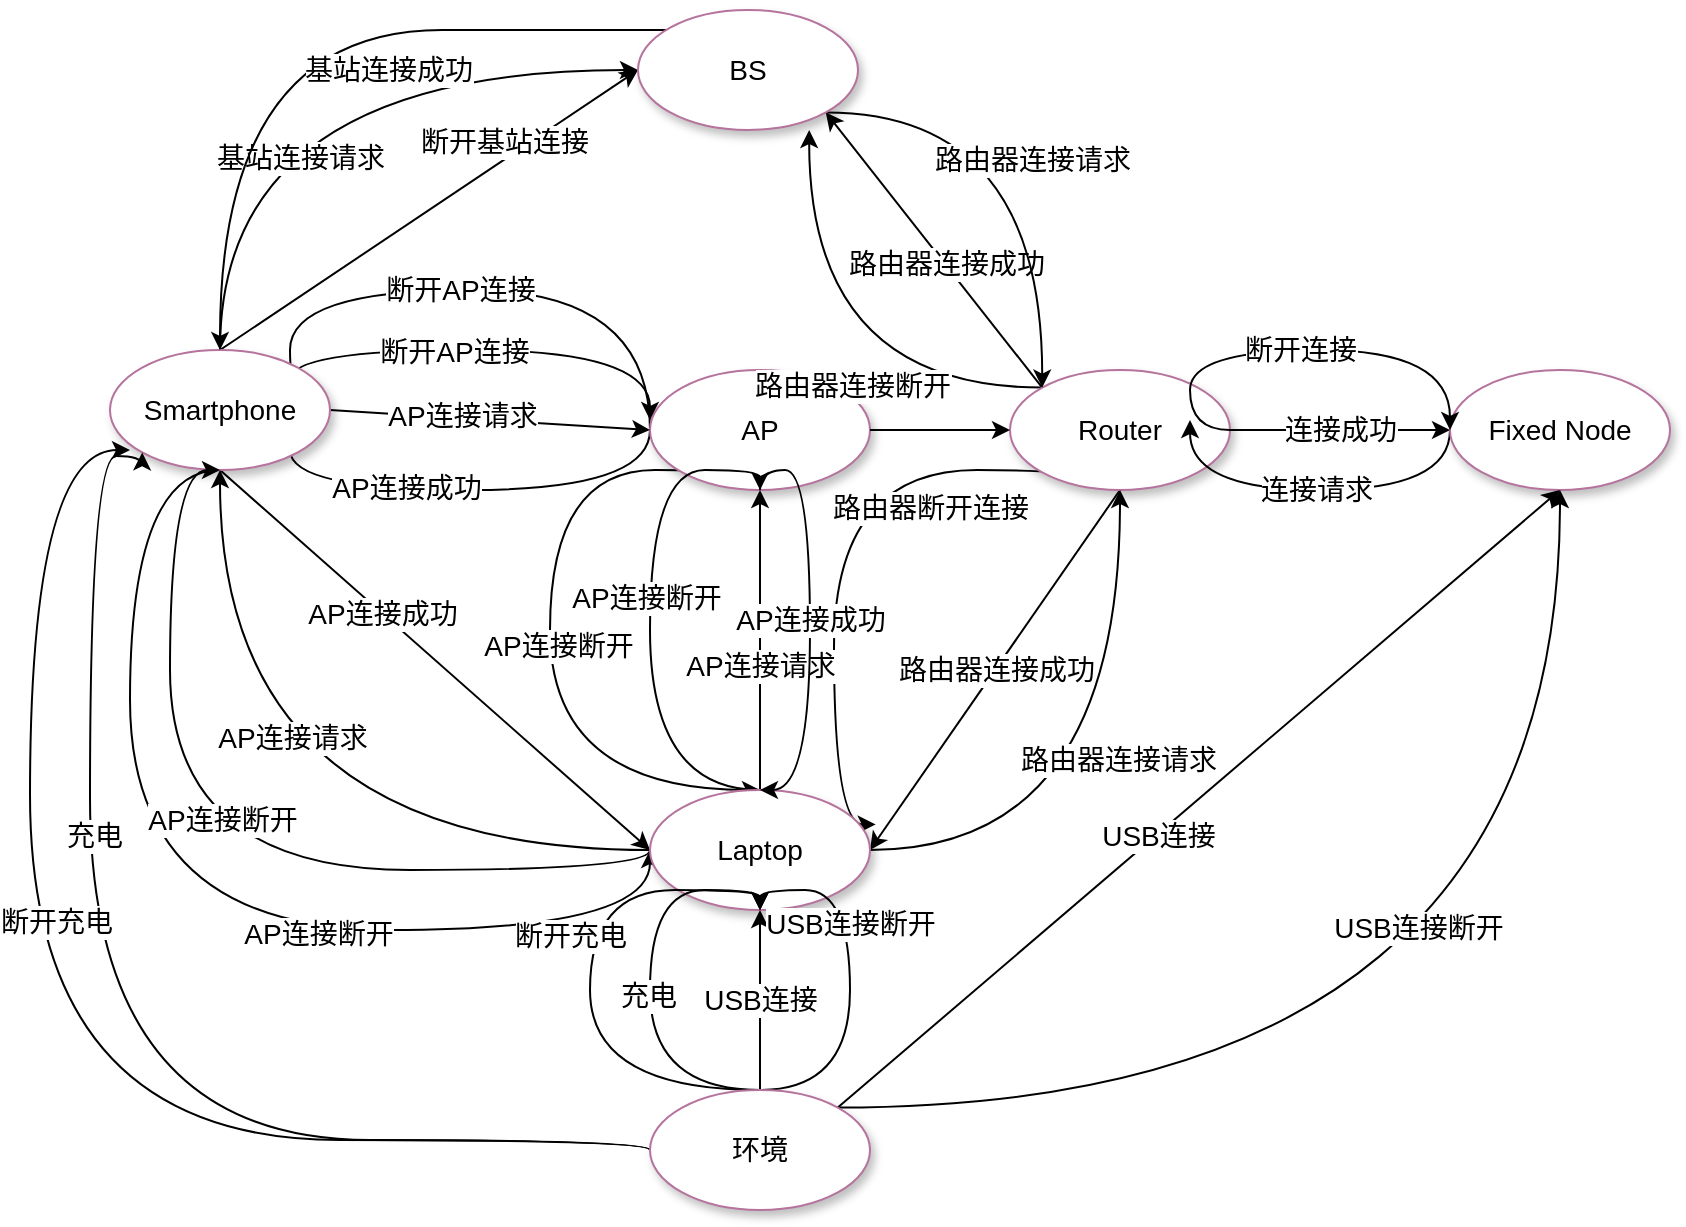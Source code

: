 <mxfile version="12.9.3" type="github" pages="4">
  <diagram id="kKeUDNWsH6WdFjvuZ3M5" name="实体交互关系">
    <mxGraphModel dx="946" dy="467" grid="1" gridSize="10" guides="1" tooltips="1" connect="1" arrows="1" fold="1" page="1" pageScale="1" pageWidth="827" pageHeight="1169" math="0" shadow="0">
      <root>
        <mxCell id="H3xHJkXtMvBnS6GkM2cX-0" />
        <mxCell id="H3xHJkXtMvBnS6GkM2cX-1" parent="H3xHJkXtMvBnS6GkM2cX-0" />
        <mxCell id="IouAtx2clJXawqKCHUH_-0" style="edgeStyle=orthogonalEdgeStyle;curved=1;rounded=0;orthogonalLoop=1;jettySize=auto;html=1;exitX=0.5;exitY=1;exitDx=0;exitDy=0;entryX=0.5;entryY=0;entryDx=0;entryDy=0;startArrow=none;startFill=0;endArrow=classic;endFill=1;strokeColor=#000000;fontSize=14;" edge="1" parent="H3xHJkXtMvBnS6GkM2cX-1" source="IouAtx2clJXawqKCHUH_-5" target="IouAtx2clJXawqKCHUH_-35">
          <mxGeometry relative="1" as="geometry">
            <Array as="points">
              <mxPoint x="280" y="410" />
              <mxPoint x="280" y="570" />
            </Array>
          </mxGeometry>
        </mxCell>
        <mxCell id="IouAtx2clJXawqKCHUH_-1" value="AP连接断开" style="text;html=1;align=center;verticalAlign=middle;resizable=0;points=[];labelBackgroundColor=#ffffff;fontSize=14;" vertex="1" connectable="0" parent="IouAtx2clJXawqKCHUH_-0">
          <mxGeometry x="0.066" y="4" relative="1" as="geometry">
            <mxPoint as="offset" />
          </mxGeometry>
        </mxCell>
        <mxCell id="IouAtx2clJXawqKCHUH_-2" style="edgeStyle=orthogonalEdgeStyle;rounded=0;orthogonalLoop=1;jettySize=auto;html=1;exitX=0;exitY=0.5;exitDx=0;exitDy=0;entryX=1;entryY=0.5;entryDx=0;entryDy=0;startArrow=none;startFill=0;endArrow=classic;endFill=1;strokeColor=#000000;fontSize=14;curved=1;" edge="1" parent="H3xHJkXtMvBnS6GkM2cX-1" source="IouAtx2clJXawqKCHUH_-5" target="IouAtx2clJXawqKCHUH_-25">
          <mxGeometry relative="1" as="geometry">
            <Array as="points">
              <mxPoint x="330" y="420" />
              <mxPoint x="150" y="420" />
            </Array>
          </mxGeometry>
        </mxCell>
        <mxCell id="IouAtx2clJXawqKCHUH_-3" value="AP连接成功" style="text;html=1;align=center;verticalAlign=middle;resizable=0;points=[];labelBackgroundColor=#ffffff;fontSize=14;" vertex="1" connectable="0" parent="IouAtx2clJXawqKCHUH_-2">
          <mxGeometry x="0.126" y="-1" relative="1" as="geometry">
            <mxPoint as="offset" />
          </mxGeometry>
        </mxCell>
        <mxCell id="IouAtx2clJXawqKCHUH_-4" value="断开AP连接" style="edgeStyle=orthogonalEdgeStyle;curved=1;rounded=0;orthogonalLoop=1;jettySize=auto;html=1;exitX=0;exitY=0.5;exitDx=0;exitDy=0;entryX=1;entryY=0.5;entryDx=0;entryDy=0;startArrow=none;startFill=0;endArrow=classic;endFill=1;strokeColor=#000000;fontSize=14;" edge="1" parent="H3xHJkXtMvBnS6GkM2cX-1" source="IouAtx2clJXawqKCHUH_-5" target="IouAtx2clJXawqKCHUH_-25">
          <mxGeometry relative="1" as="geometry">
            <Array as="points">
              <mxPoint x="330" y="320" />
              <mxPoint x="150" y="320" />
            </Array>
          </mxGeometry>
        </mxCell>
        <mxCell id="IouAtx2clJXawqKCHUH_-5" value="AP" style="ellipse;whiteSpace=wrap;html=1;strokeColor=#B5739D;shadow=1;fontSize=14;" vertex="1" parent="H3xHJkXtMvBnS6GkM2cX-1">
          <mxGeometry x="330" y="360" width="110" height="60" as="geometry" />
        </mxCell>
        <mxCell id="IouAtx2clJXawqKCHUH_-6" style="edgeStyle=none;rounded=0;orthogonalLoop=1;jettySize=auto;html=1;exitX=0;exitY=0;exitDx=0;exitDy=0;entryX=1;entryY=1;entryDx=0;entryDy=0;endArrow=classic;endFill=1;strokeColor=#000000;fontSize=14;" edge="1" parent="H3xHJkXtMvBnS6GkM2cX-1" source="IouAtx2clJXawqKCHUH_-13" target="IouAtx2clJXawqKCHUH_-42">
          <mxGeometry relative="1" as="geometry" />
        </mxCell>
        <mxCell id="IouAtx2clJXawqKCHUH_-7" value="路由器连接成功" style="text;html=1;align=center;verticalAlign=middle;resizable=0;points=[];labelBackgroundColor=#ffffff;fontSize=14;" vertex="1" connectable="0" parent="IouAtx2clJXawqKCHUH_-6">
          <mxGeometry x="-0.102" y="-1" relative="1" as="geometry">
            <mxPoint x="-1" as="offset" />
          </mxGeometry>
        </mxCell>
        <mxCell id="IouAtx2clJXawqKCHUH_-8" value="路由器连接成功" style="edgeStyle=none;rounded=0;orthogonalLoop=1;jettySize=auto;html=1;exitX=0.5;exitY=1;exitDx=0;exitDy=0;entryX=1;entryY=0.5;entryDx=0;entryDy=0;endArrow=classic;endFill=1;strokeColor=#000000;fontSize=14;" edge="1" parent="H3xHJkXtMvBnS6GkM2cX-1" source="IouAtx2clJXawqKCHUH_-13" target="IouAtx2clJXawqKCHUH_-35">
          <mxGeometry relative="1" as="geometry" />
        </mxCell>
        <mxCell id="IouAtx2clJXawqKCHUH_-9" style="edgeStyle=orthogonalEdgeStyle;curved=1;rounded=0;orthogonalLoop=1;jettySize=auto;html=1;exitX=0.5;exitY=1;exitDx=0;exitDy=0;entryX=1.026;entryY=0.287;entryDx=0;entryDy=0;entryPerimeter=0;endArrow=classic;endFill=1;strokeColor=#000000;fontSize=14;" edge="1" parent="H3xHJkXtMvBnS6GkM2cX-1" source="IouAtx2clJXawqKCHUH_-13" target="IouAtx2clJXawqKCHUH_-35">
          <mxGeometry relative="1" as="geometry">
            <Array as="points">
              <mxPoint x="422" y="410" />
            </Array>
          </mxGeometry>
        </mxCell>
        <mxCell id="IouAtx2clJXawqKCHUH_-10" value="路由器断开连接" style="text;html=1;align=center;verticalAlign=middle;resizable=0;points=[];labelBackgroundColor=#ffffff;fontSize=14;" vertex="1" connectable="0" parent="IouAtx2clJXawqKCHUH_-9">
          <mxGeometry x="-0.12" y="31" relative="1" as="geometry">
            <mxPoint x="16.7" y="17.71" as="offset" />
          </mxGeometry>
        </mxCell>
        <mxCell id="IouAtx2clJXawqKCHUH_-11" style="edgeStyle=orthogonalEdgeStyle;curved=1;rounded=0;orthogonalLoop=1;jettySize=auto;html=1;exitX=0;exitY=0;exitDx=0;exitDy=0;entryX=0.778;entryY=1;entryDx=0;entryDy=0;entryPerimeter=0;endArrow=classic;endFill=1;strokeColor=#000000;fontSize=14;" edge="1" parent="H3xHJkXtMvBnS6GkM2cX-1" source="IouAtx2clJXawqKCHUH_-13" target="IouAtx2clJXawqKCHUH_-42">
          <mxGeometry relative="1" as="geometry" />
        </mxCell>
        <mxCell id="IouAtx2clJXawqKCHUH_-12" value="路由器连接断开" style="text;html=1;align=center;verticalAlign=middle;resizable=0;points=[];labelBackgroundColor=#ffffff;fontSize=14;" vertex="1" connectable="0" parent="IouAtx2clJXawqKCHUH_-11">
          <mxGeometry x="-0.042" y="-21" relative="1" as="geometry">
            <mxPoint as="offset" />
          </mxGeometry>
        </mxCell>
        <mxCell id="IouAtx2clJXawqKCHUH_-13" value="Router" style="ellipse;whiteSpace=wrap;html=1;strokeColor=#B5739D;shadow=1;fontSize=14;" vertex="1" parent="H3xHJkXtMvBnS6GkM2cX-1">
          <mxGeometry x="510" y="360" width="110" height="60" as="geometry" />
        </mxCell>
        <mxCell id="IouAtx2clJXawqKCHUH_-14" style="edgeStyle=none;rounded=0;orthogonalLoop=1;jettySize=auto;html=1;exitX=1;exitY=0.5;exitDx=0;exitDy=0;entryX=0;entryY=0.5;entryDx=0;entryDy=0;endArrow=classic;endFill=1;strokeColor=#000000;fontSize=14;" edge="1" parent="H3xHJkXtMvBnS6GkM2cX-1" source="IouAtx2clJXawqKCHUH_-25" target="IouAtx2clJXawqKCHUH_-5">
          <mxGeometry relative="1" as="geometry" />
        </mxCell>
        <mxCell id="IouAtx2clJXawqKCHUH_-15" value="AP连接请求" style="text;html=1;align=center;verticalAlign=middle;resizable=0;points=[];labelBackgroundColor=#ffffff;fontSize=14;" vertex="1" connectable="0" parent="IouAtx2clJXawqKCHUH_-14">
          <mxGeometry x="-0.175" y="1" relative="1" as="geometry">
            <mxPoint as="offset" />
          </mxGeometry>
        </mxCell>
        <mxCell id="IouAtx2clJXawqKCHUH_-16" style="rounded=0;orthogonalLoop=1;jettySize=auto;html=1;exitX=0.5;exitY=0;exitDx=0;exitDy=0;endArrow=classic;endFill=1;strokeColor=#000000;fontSize=14;entryX=0;entryY=0.5;entryDx=0;entryDy=0;" edge="1" parent="H3xHJkXtMvBnS6GkM2cX-1" source="IouAtx2clJXawqKCHUH_-25" target="IouAtx2clJXawqKCHUH_-42">
          <mxGeometry relative="1" as="geometry">
            <mxPoint x="330" y="230" as="targetPoint" />
          </mxGeometry>
        </mxCell>
        <mxCell id="IouAtx2clJXawqKCHUH_-17" value="断开基站连接" style="text;html=1;align=center;verticalAlign=middle;resizable=0;points=[];labelBackgroundColor=#ffffff;fontSize=14;" vertex="1" connectable="0" parent="IouAtx2clJXawqKCHUH_-16">
          <mxGeometry x="-0.08" y="38" relative="1" as="geometry">
            <mxPoint x="66.55" y="-7.92" as="offset" />
          </mxGeometry>
        </mxCell>
        <mxCell id="IouAtx2clJXawqKCHUH_-18" style="edgeStyle=orthogonalEdgeStyle;curved=1;rounded=0;orthogonalLoop=1;jettySize=auto;html=1;exitX=0.5;exitY=0;exitDx=0;exitDy=0;entryX=0;entryY=0.5;entryDx=0;entryDy=0;startArrow=none;startFill=0;endArrow=classic;endFill=1;strokeColor=#000000;fontSize=14;" edge="1" parent="H3xHJkXtMvBnS6GkM2cX-1" source="IouAtx2clJXawqKCHUH_-25" target="IouAtx2clJXawqKCHUH_-42">
          <mxGeometry relative="1" as="geometry" />
        </mxCell>
        <mxCell id="IouAtx2clJXawqKCHUH_-19" value="基站连接请求" style="text;html=1;align=center;verticalAlign=middle;resizable=0;points=[];labelBackgroundColor=#ffffff;fontSize=14;" vertex="1" connectable="0" parent="IouAtx2clJXawqKCHUH_-18">
          <mxGeometry x="-0.449" y="-40" relative="1" as="geometry">
            <mxPoint as="offset" />
          </mxGeometry>
        </mxCell>
        <mxCell id="IouAtx2clJXawqKCHUH_-20" style="edgeStyle=orthogonalEdgeStyle;curved=1;rounded=0;orthogonalLoop=1;jettySize=auto;html=1;exitX=1;exitY=0.5;exitDx=0;exitDy=0;startArrow=none;startFill=0;endArrow=classic;endFill=1;strokeColor=#000000;fontSize=14;" edge="1" parent="H3xHJkXtMvBnS6GkM2cX-1" source="IouAtx2clJXawqKCHUH_-25">
          <mxGeometry relative="1" as="geometry">
            <mxPoint x="330" y="385" as="targetPoint" />
            <Array as="points">
              <mxPoint x="150" y="350" />
              <mxPoint x="330" y="350" />
            </Array>
          </mxGeometry>
        </mxCell>
        <mxCell id="IouAtx2clJXawqKCHUH_-21" value="断开AP连接" style="text;html=1;align=center;verticalAlign=middle;resizable=0;points=[];labelBackgroundColor=#ffffff;fontSize=14;" vertex="1" connectable="0" parent="IouAtx2clJXawqKCHUH_-20">
          <mxGeometry x="-0.006" y="-1" relative="1" as="geometry">
            <mxPoint as="offset" />
          </mxGeometry>
        </mxCell>
        <mxCell id="IouAtx2clJXawqKCHUH_-22" value="AP连接成功" style="edgeStyle=none;rounded=0;orthogonalLoop=1;jettySize=auto;html=1;exitX=0.5;exitY=1;exitDx=0;exitDy=0;entryX=0;entryY=0.5;entryDx=0;entryDy=0;startArrow=none;startFill=0;endArrow=classic;endFill=1;strokeColor=#000000;fontSize=14;" edge="1" parent="H3xHJkXtMvBnS6GkM2cX-1" source="IouAtx2clJXawqKCHUH_-25" target="IouAtx2clJXawqKCHUH_-35">
          <mxGeometry x="-0.244" relative="1" as="geometry">
            <mxPoint as="offset" />
          </mxGeometry>
        </mxCell>
        <mxCell id="IouAtx2clJXawqKCHUH_-23" style="edgeStyle=orthogonalEdgeStyle;curved=1;rounded=0;orthogonalLoop=1;jettySize=auto;html=1;exitX=0.5;exitY=1;exitDx=0;exitDy=0;entryX=0;entryY=0.5;entryDx=0;entryDy=0;startArrow=none;startFill=0;endArrow=classic;endFill=1;strokeColor=#000000;fontSize=14;" edge="1" parent="H3xHJkXtMvBnS6GkM2cX-1" source="IouAtx2clJXawqKCHUH_-25" target="IouAtx2clJXawqKCHUH_-35">
          <mxGeometry relative="1" as="geometry">
            <Array as="points">
              <mxPoint x="70" y="410" />
              <mxPoint x="70" y="640" />
              <mxPoint x="330" y="640" />
            </Array>
          </mxGeometry>
        </mxCell>
        <mxCell id="IouAtx2clJXawqKCHUH_-24" value="AP连接断开" style="text;html=1;align=center;verticalAlign=middle;resizable=0;points=[];labelBackgroundColor=#ffffff;fontSize=14;" vertex="1" connectable="0" parent="IouAtx2clJXawqKCHUH_-23">
          <mxGeometry x="0.281" y="-2" relative="1" as="geometry">
            <mxPoint as="offset" />
          </mxGeometry>
        </mxCell>
        <mxCell id="IouAtx2clJXawqKCHUH_-25" value="Smartphone" style="ellipse;whiteSpace=wrap;html=1;strokeColor=#B5739D;shadow=1;fontSize=14;" vertex="1" parent="H3xHJkXtMvBnS6GkM2cX-1">
          <mxGeometry x="60" y="350" width="110" height="60" as="geometry" />
        </mxCell>
        <mxCell id="IouAtx2clJXawqKCHUH_-26" value="路由器连接请求" style="edgeStyle=orthogonalEdgeStyle;rounded=0;orthogonalLoop=1;jettySize=auto;html=1;entryX=0.5;entryY=1;entryDx=0;entryDy=0;endArrow=classic;endFill=1;strokeColor=#000000;fontSize=14;exitX=1;exitY=0.5;exitDx=0;exitDy=0;curved=1;" edge="1" parent="H3xHJkXtMvBnS6GkM2cX-1" source="IouAtx2clJXawqKCHUH_-35" target="IouAtx2clJXawqKCHUH_-13">
          <mxGeometry x="-0.188" y="45" relative="1" as="geometry">
            <mxPoint x="407" y="517" as="sourcePoint" />
            <mxPoint as="offset" />
          </mxGeometry>
        </mxCell>
        <mxCell id="IouAtx2clJXawqKCHUH_-27" style="edgeStyle=none;rounded=0;orthogonalLoop=1;jettySize=auto;html=1;exitX=0.5;exitY=0;exitDx=0;exitDy=0;entryX=0.5;entryY=1;entryDx=0;entryDy=0;endArrow=classic;endFill=1;strokeColor=#000000;fontSize=14;" edge="1" parent="H3xHJkXtMvBnS6GkM2cX-1" source="IouAtx2clJXawqKCHUH_-35" target="IouAtx2clJXawqKCHUH_-5">
          <mxGeometry relative="1" as="geometry" />
        </mxCell>
        <mxCell id="IouAtx2clJXawqKCHUH_-28" value="AP连接请求" style="text;html=1;align=center;verticalAlign=middle;resizable=0;points=[];labelBackgroundColor=#ffffff;fontSize=14;" vertex="1" connectable="0" parent="IouAtx2clJXawqKCHUH_-27">
          <mxGeometry x="-0.165" relative="1" as="geometry">
            <mxPoint as="offset" />
          </mxGeometry>
        </mxCell>
        <mxCell id="IouAtx2clJXawqKCHUH_-29" style="edgeStyle=orthogonalEdgeStyle;curved=1;rounded=0;orthogonalLoop=1;jettySize=auto;html=1;exitX=0.5;exitY=0;exitDx=0;exitDy=0;entryX=0.5;entryY=1;entryDx=0;entryDy=0;startArrow=none;startFill=0;endArrow=classic;endFill=1;strokeColor=#000000;fontSize=14;" edge="1" parent="H3xHJkXtMvBnS6GkM2cX-1" source="IouAtx2clJXawqKCHUH_-35" target="IouAtx2clJXawqKCHUH_-5">
          <mxGeometry relative="1" as="geometry">
            <Array as="points">
              <mxPoint x="330" y="570" />
              <mxPoint x="330" y="410" />
            </Array>
          </mxGeometry>
        </mxCell>
        <mxCell id="IouAtx2clJXawqKCHUH_-30" value="AP连接断开" style="text;html=1;align=center;verticalAlign=middle;resizable=0;points=[];labelBackgroundColor=#ffffff;fontSize=14;" vertex="1" connectable="0" parent="IouAtx2clJXawqKCHUH_-29">
          <mxGeometry x="0.081" y="2" relative="1" as="geometry">
            <mxPoint as="offset" />
          </mxGeometry>
        </mxCell>
        <mxCell id="IouAtx2clJXawqKCHUH_-31" style="edgeStyle=orthogonalEdgeStyle;curved=1;rounded=0;orthogonalLoop=1;jettySize=auto;html=1;exitX=0;exitY=0.5;exitDx=0;exitDy=0;entryX=0.5;entryY=1;entryDx=0;entryDy=0;startArrow=none;startFill=0;endArrow=classic;endFill=1;strokeColor=#000000;fontSize=14;" edge="1" parent="H3xHJkXtMvBnS6GkM2cX-1" source="IouAtx2clJXawqKCHUH_-35" target="IouAtx2clJXawqKCHUH_-25">
          <mxGeometry relative="1" as="geometry" />
        </mxCell>
        <mxCell id="IouAtx2clJXawqKCHUH_-32" value="AP连接请求" style="text;html=1;align=center;verticalAlign=middle;resizable=0;points=[];labelBackgroundColor=#ffffff;fontSize=14;" vertex="1" connectable="0" parent="IouAtx2clJXawqKCHUH_-31">
          <mxGeometry x="-0.113" y="-56" relative="1" as="geometry">
            <mxPoint as="offset" />
          </mxGeometry>
        </mxCell>
        <mxCell id="IouAtx2clJXawqKCHUH_-33" style="edgeStyle=orthogonalEdgeStyle;rounded=0;orthogonalLoop=1;jettySize=auto;html=1;exitX=0;exitY=0.5;exitDx=0;exitDy=0;entryX=0.5;entryY=1;entryDx=0;entryDy=0;startArrow=none;startFill=0;endArrow=classic;endFill=1;strokeColor=#000000;fontSize=14;curved=1;" edge="1" parent="H3xHJkXtMvBnS6GkM2cX-1" source="IouAtx2clJXawqKCHUH_-35" target="IouAtx2clJXawqKCHUH_-25">
          <mxGeometry relative="1" as="geometry">
            <Array as="points">
              <mxPoint x="330" y="610" />
              <mxPoint x="90" y="610" />
              <mxPoint x="90" y="410" />
            </Array>
          </mxGeometry>
        </mxCell>
        <mxCell id="IouAtx2clJXawqKCHUH_-34" value="AP连接断开" style="text;html=1;align=center;verticalAlign=middle;resizable=0;points=[];labelBackgroundColor=#ffffff;fontSize=14;" vertex="1" connectable="0" parent="IouAtx2clJXawqKCHUH_-33">
          <mxGeometry x="-0.056" y="-25" relative="1" as="geometry">
            <mxPoint as="offset" />
          </mxGeometry>
        </mxCell>
        <mxCell id="IouAtx2clJXawqKCHUH_-35" value="Laptop" style="ellipse;whiteSpace=wrap;html=1;strokeColor=#B5739D;shadow=1;fontSize=14;" vertex="1" parent="H3xHJkXtMvBnS6GkM2cX-1">
          <mxGeometry x="330" y="570" width="110" height="60" as="geometry" />
        </mxCell>
        <mxCell id="IouAtx2clJXawqKCHUH_-36" style="edgeStyle=none;rounded=0;orthogonalLoop=1;jettySize=auto;html=1;exitX=1;exitY=0.5;exitDx=0;exitDy=0;entryX=0;entryY=0.5;entryDx=0;entryDy=0;endArrow=classic;endFill=1;strokeColor=#000000;fontSize=14;" edge="1" parent="H3xHJkXtMvBnS6GkM2cX-1" source="IouAtx2clJXawqKCHUH_-5" target="IouAtx2clJXawqKCHUH_-13">
          <mxGeometry relative="1" as="geometry" />
        </mxCell>
        <mxCell id="IouAtx2clJXawqKCHUH_-37" value="AP连接成功" style="edgeStyle=orthogonalEdgeStyle;curved=1;rounded=0;orthogonalLoop=1;jettySize=auto;html=1;exitX=0.5;exitY=1;exitDx=0;exitDy=0;entryX=0.5;entryY=0;entryDx=0;entryDy=0;startArrow=none;startFill=0;endArrow=classic;endFill=1;strokeColor=#000000;fontSize=14;" edge="1" parent="H3xHJkXtMvBnS6GkM2cX-1" source="IouAtx2clJXawqKCHUH_-5" target="IouAtx2clJXawqKCHUH_-35">
          <mxGeometry relative="1" as="geometry">
            <Array as="points">
              <mxPoint x="410" y="410" />
              <mxPoint x="410" y="570" />
            </Array>
          </mxGeometry>
        </mxCell>
        <mxCell id="IouAtx2clJXawqKCHUH_-38" style="edgeStyle=orthogonalEdgeStyle;curved=1;rounded=0;orthogonalLoop=1;jettySize=auto;html=1;exitX=1;exitY=1;exitDx=0;exitDy=0;entryX=0;entryY=0;entryDx=0;entryDy=0;endArrow=classic;endFill=1;strokeColor=#000000;fontSize=14;" edge="1" parent="H3xHJkXtMvBnS6GkM2cX-1" source="IouAtx2clJXawqKCHUH_-42" target="IouAtx2clJXawqKCHUH_-13">
          <mxGeometry relative="1" as="geometry" />
        </mxCell>
        <mxCell id="IouAtx2clJXawqKCHUH_-39" value="路由器连接请求" style="text;html=1;align=center;verticalAlign=middle;resizable=0;points=[];labelBackgroundColor=#ffffff;fontSize=14;" vertex="1" connectable="0" parent="IouAtx2clJXawqKCHUH_-38">
          <mxGeometry x="-0.161" y="-24" relative="1" as="geometry">
            <mxPoint as="offset" />
          </mxGeometry>
        </mxCell>
        <mxCell id="IouAtx2clJXawqKCHUH_-40" style="edgeStyle=orthogonalEdgeStyle;curved=1;rounded=0;orthogonalLoop=1;jettySize=auto;html=1;exitX=0;exitY=1;exitDx=0;exitDy=0;entryX=0.5;entryY=0;entryDx=0;entryDy=0;endArrow=classic;endFill=1;strokeColor=#000000;fontSize=14;" edge="1" parent="H3xHJkXtMvBnS6GkM2cX-1" source="IouAtx2clJXawqKCHUH_-42" target="IouAtx2clJXawqKCHUH_-25">
          <mxGeometry relative="1" as="geometry">
            <Array as="points">
              <mxPoint x="337" y="190" />
              <mxPoint x="105" y="190" />
            </Array>
          </mxGeometry>
        </mxCell>
        <mxCell id="IouAtx2clJXawqKCHUH_-41" value="基站连接成功" style="text;html=1;align=center;verticalAlign=middle;resizable=0;points=[];labelBackgroundColor=#ffffff;fontSize=14;" vertex="1" connectable="0" parent="IouAtx2clJXawqKCHUH_-40">
          <mxGeometry x="-0.143" y="20" relative="1" as="geometry">
            <mxPoint as="offset" />
          </mxGeometry>
        </mxCell>
        <mxCell id="IouAtx2clJXawqKCHUH_-42" value="BS" style="ellipse;whiteSpace=wrap;html=1;strokeColor=#B5739D;shadow=1;fontSize=14;" vertex="1" parent="H3xHJkXtMvBnS6GkM2cX-1">
          <mxGeometry x="324" y="180" width="110" height="60" as="geometry" />
        </mxCell>
        <mxCell id="IouAtx2clJXawqKCHUH_-43" value="连接请求" style="edgeStyle=orthogonalEdgeStyle;curved=1;rounded=0;orthogonalLoop=1;jettySize=auto;html=1;exitX=0;exitY=0.5;exitDx=0;exitDy=0;endArrow=classic;endFill=1;strokeColor=#000000;fontSize=14;" edge="1" parent="H3xHJkXtMvBnS6GkM2cX-1" source="IouAtx2clJXawqKCHUH_-44">
          <mxGeometry relative="1" as="geometry">
            <mxPoint x="600" y="385" as="targetPoint" />
            <Array as="points">
              <mxPoint x="730" y="420" />
              <mxPoint x="600" y="420" />
            </Array>
          </mxGeometry>
        </mxCell>
        <mxCell id="IouAtx2clJXawqKCHUH_-44" value="Fixed Node" style="ellipse;whiteSpace=wrap;html=1;strokeColor=#B5739D;shadow=1;fontSize=14;" vertex="1" parent="H3xHJkXtMvBnS6GkM2cX-1">
          <mxGeometry x="730" y="360" width="110" height="60" as="geometry" />
        </mxCell>
        <mxCell id="IouAtx2clJXawqKCHUH_-45" value="断开连接" style="edgeStyle=orthogonalEdgeStyle;curved=1;rounded=0;orthogonalLoop=1;jettySize=auto;html=1;exitX=1;exitY=0.5;exitDx=0;exitDy=0;entryX=0;entryY=0.5;entryDx=0;entryDy=0;endArrow=classic;endFill=1;strokeColor=#000000;fontSize=14;" edge="1" parent="H3xHJkXtMvBnS6GkM2cX-1" source="IouAtx2clJXawqKCHUH_-13" target="IouAtx2clJXawqKCHUH_-44">
          <mxGeometry relative="1" as="geometry">
            <Array as="points">
              <mxPoint x="600" y="350" />
              <mxPoint x="730" y="350" />
            </Array>
          </mxGeometry>
        </mxCell>
        <mxCell id="IouAtx2clJXawqKCHUH_-46" value="连接成功" style="edgeStyle=orthogonalEdgeStyle;curved=1;rounded=0;orthogonalLoop=1;jettySize=auto;html=1;exitX=1;exitY=0.5;exitDx=0;exitDy=0;entryX=0;entryY=0.5;entryDx=0;entryDy=0;endArrow=classic;endFill=1;strokeColor=#000000;fontSize=14;" edge="1" parent="H3xHJkXtMvBnS6GkM2cX-1" source="IouAtx2clJXawqKCHUH_-13" target="IouAtx2clJXawqKCHUH_-44">
          <mxGeometry relative="1" as="geometry" />
        </mxCell>
        <mxCell id="IouAtx2clJXawqKCHUH_-47" style="edgeStyle=orthogonalEdgeStyle;curved=1;rounded=0;orthogonalLoop=1;jettySize=auto;html=1;exitX=1;exitY=0;exitDx=0;exitDy=0;startArrow=none;startFill=0;endArrow=classic;endFill=1;strokeColor=#000000;fontSize=14;" edge="1" parent="H3xHJkXtMvBnS6GkM2cX-1" source="IouAtx2clJXawqKCHUH_-60" target="IouAtx2clJXawqKCHUH_-44">
          <mxGeometry relative="1" as="geometry" />
        </mxCell>
        <mxCell id="IouAtx2clJXawqKCHUH_-48" value="USB连接断开" style="text;html=1;align=center;verticalAlign=middle;resizable=0;points=[];labelBackgroundColor=#ffffff;fontSize=14;" vertex="1" connectable="0" parent="IouAtx2clJXawqKCHUH_-47">
          <mxGeometry x="-0.134" y="90" relative="1" as="geometry">
            <mxPoint as="offset" />
          </mxGeometry>
        </mxCell>
        <mxCell id="IouAtx2clJXawqKCHUH_-49" style="rounded=0;orthogonalLoop=1;jettySize=auto;html=1;exitX=1;exitY=0;exitDx=0;exitDy=0;entryX=0.5;entryY=1;entryDx=0;entryDy=0;startArrow=none;startFill=0;endArrow=classic;endFill=1;strokeColor=#000000;fontSize=14;" edge="1" parent="H3xHJkXtMvBnS6GkM2cX-1" source="IouAtx2clJXawqKCHUH_-60" target="IouAtx2clJXawqKCHUH_-44">
          <mxGeometry relative="1" as="geometry" />
        </mxCell>
        <mxCell id="IouAtx2clJXawqKCHUH_-50" value="USB连接" style="text;html=1;align=center;verticalAlign=middle;resizable=0;points=[];labelBackgroundColor=#ffffff;fontSize=14;" vertex="1" connectable="0" parent="IouAtx2clJXawqKCHUH_-49">
          <mxGeometry x="-0.115" relative="1" as="geometry">
            <mxPoint as="offset" />
          </mxGeometry>
        </mxCell>
        <mxCell id="IouAtx2clJXawqKCHUH_-51" value="USB连接" style="edgeStyle=none;rounded=0;orthogonalLoop=1;jettySize=auto;html=1;exitX=0.5;exitY=0;exitDx=0;exitDy=0;entryX=0.5;entryY=1;entryDx=0;entryDy=0;startArrow=none;startFill=0;endArrow=classic;endFill=1;strokeColor=#000000;fontSize=14;" edge="1" parent="H3xHJkXtMvBnS6GkM2cX-1" source="IouAtx2clJXawqKCHUH_-60" target="IouAtx2clJXawqKCHUH_-35">
          <mxGeometry relative="1" as="geometry" />
        </mxCell>
        <mxCell id="IouAtx2clJXawqKCHUH_-52" style="edgeStyle=orthogonalEdgeStyle;curved=1;rounded=0;orthogonalLoop=1;jettySize=auto;html=1;exitX=0.5;exitY=0;exitDx=0;exitDy=0;entryX=0.5;entryY=1;entryDx=0;entryDy=0;startArrow=none;startFill=0;endArrow=classic;endFill=1;strokeColor=#000000;fontSize=14;" edge="1" parent="H3xHJkXtMvBnS6GkM2cX-1" source="IouAtx2clJXawqKCHUH_-60" target="IouAtx2clJXawqKCHUH_-35">
          <mxGeometry relative="1" as="geometry">
            <Array as="points">
              <mxPoint x="330" y="720" />
              <mxPoint x="330" y="620" />
            </Array>
          </mxGeometry>
        </mxCell>
        <mxCell id="IouAtx2clJXawqKCHUH_-53" value="充电" style="text;html=1;align=center;verticalAlign=middle;resizable=0;points=[];labelBackgroundColor=#ffffff;fontSize=14;" vertex="1" connectable="0" parent="IouAtx2clJXawqKCHUH_-52">
          <mxGeometry x="-0.075" y="1" relative="1" as="geometry">
            <mxPoint as="offset" />
          </mxGeometry>
        </mxCell>
        <mxCell id="IouAtx2clJXawqKCHUH_-54" value="断开充电" style="edgeStyle=orthogonalEdgeStyle;curved=1;rounded=0;orthogonalLoop=1;jettySize=auto;html=1;exitX=0.5;exitY=0;exitDx=0;exitDy=0;entryX=0.5;entryY=1;entryDx=0;entryDy=0;startArrow=none;startFill=0;endArrow=classic;endFill=1;strokeColor=#000000;fontSize=14;" edge="1" parent="H3xHJkXtMvBnS6GkM2cX-1" source="IouAtx2clJXawqKCHUH_-60" target="IouAtx2clJXawqKCHUH_-35">
          <mxGeometry x="0.16" y="10" relative="1" as="geometry">
            <Array as="points">
              <mxPoint x="300" y="720" />
              <mxPoint x="300" y="620" />
            </Array>
            <mxPoint as="offset" />
          </mxGeometry>
        </mxCell>
        <mxCell id="IouAtx2clJXawqKCHUH_-55" value="USB连接断开" style="edgeStyle=orthogonalEdgeStyle;curved=1;rounded=0;orthogonalLoop=1;jettySize=auto;html=1;exitX=0.5;exitY=0;exitDx=0;exitDy=0;entryX=0.5;entryY=1;entryDx=0;entryDy=0;startArrow=none;startFill=0;endArrow=classic;endFill=1;strokeColor=#000000;fontSize=14;" edge="1" parent="H3xHJkXtMvBnS6GkM2cX-1" source="IouAtx2clJXawqKCHUH_-60" target="IouAtx2clJXawqKCHUH_-35">
          <mxGeometry x="0.286" relative="1" as="geometry">
            <Array as="points">
              <mxPoint x="430" y="720" />
              <mxPoint x="430" y="620" />
            </Array>
            <mxPoint as="offset" />
          </mxGeometry>
        </mxCell>
        <mxCell id="IouAtx2clJXawqKCHUH_-56" style="edgeStyle=orthogonalEdgeStyle;curved=1;rounded=0;orthogonalLoop=1;jettySize=auto;html=1;exitX=0;exitY=0.5;exitDx=0;exitDy=0;entryX=0;entryY=1;entryDx=0;entryDy=0;startArrow=none;startFill=0;endArrow=classic;endFill=1;strokeColor=#000000;fontSize=14;" edge="1" parent="H3xHJkXtMvBnS6GkM2cX-1" source="IouAtx2clJXawqKCHUH_-60" target="IouAtx2clJXawqKCHUH_-25">
          <mxGeometry relative="1" as="geometry">
            <Array as="points">
              <mxPoint x="50" y="745" />
              <mxPoint x="50" y="403" />
            </Array>
          </mxGeometry>
        </mxCell>
        <mxCell id="IouAtx2clJXawqKCHUH_-57" value="充电" style="text;html=1;align=center;verticalAlign=middle;resizable=0;points=[];labelBackgroundColor=#ffffff;fontSize=14;" vertex="1" connectable="0" parent="IouAtx2clJXawqKCHUH_-56">
          <mxGeometry x="0.335" y="-2" relative="1" as="geometry">
            <mxPoint as="offset" />
          </mxGeometry>
        </mxCell>
        <mxCell id="IouAtx2clJXawqKCHUH_-58" style="edgeStyle=orthogonalEdgeStyle;curved=1;rounded=0;orthogonalLoop=1;jettySize=auto;html=1;exitX=0;exitY=0.5;exitDx=0;exitDy=0;startArrow=none;startFill=0;endArrow=classic;endFill=1;strokeColor=#000000;fontSize=14;" edge="1" parent="H3xHJkXtMvBnS6GkM2cX-1" source="IouAtx2clJXawqKCHUH_-60">
          <mxGeometry relative="1" as="geometry">
            <mxPoint x="70" y="400" as="targetPoint" />
            <Array as="points">
              <mxPoint x="20" y="745" />
              <mxPoint x="20" y="400" />
            </Array>
          </mxGeometry>
        </mxCell>
        <mxCell id="IouAtx2clJXawqKCHUH_-59" value="断开充电" style="text;html=1;align=center;verticalAlign=middle;resizable=0;points=[];labelBackgroundColor=#ffffff;fontSize=14;" vertex="1" connectable="0" parent="IouAtx2clJXawqKCHUH_-58">
          <mxGeometry x="-0.149" y="-109" relative="1" as="geometry">
            <mxPoint as="offset" />
          </mxGeometry>
        </mxCell>
        <mxCell id="IouAtx2clJXawqKCHUH_-60" value="环境" style="ellipse;whiteSpace=wrap;html=1;strokeColor=#B5739D;shadow=1;fontSize=14;" vertex="1" parent="H3xHJkXtMvBnS6GkM2cX-1">
          <mxGeometry x="330" y="720" width="110" height="60" as="geometry" />
        </mxCell>
      </root>
    </mxGraphModel>
  </diagram>
  <diagram id="lBTVjrpFtPlSvfXPE-yA" name="手机HTA">
    <mxGraphModel dx="946" dy="1636" grid="1" gridSize="10" guides="1" tooltips="1" connect="1" arrows="1" fold="1" page="1" pageScale="1" pageWidth="827" pageHeight="1169" math="0" shadow="0">
      <root>
        <mxCell id="OK4zo2aXVQQvM4CUJmcJ-0" />
        <mxCell id="OK4zo2aXVQQvM4CUJmcJ-1" parent="OK4zo2aXVQQvM4CUJmcJ-0" />
        <mxCell id="OK4zo2aXVQQvM4CUJmcJ-7" value="" style="rounded=1;whiteSpace=wrap;html=1;" parent="OK4zo2aXVQQvM4CUJmcJ-1" vertex="1">
          <mxGeometry x="200" y="132.5" width="690" height="445" as="geometry" />
        </mxCell>
        <mxCell id="OK4zo2aXVQQvM4CUJmcJ-6" value="开机&lt;br&gt;B==D1" style="rounded=0;orthogonalLoop=1;jettySize=auto;html=1;" parent="OK4zo2aXVQQvM4CUJmcJ-1" edge="1">
          <mxGeometry x="-0.182" relative="1" as="geometry">
            <mxPoint x="550" y="132" as="targetPoint" />
            <mxPoint as="offset" />
            <mxPoint x="550" y="62" as="sourcePoint" />
          </mxGeometry>
        </mxCell>
        <mxCell id="OK4zo2aXVQQvM4CUJmcJ-11" value="进入AP覆盖范围&lt;br&gt;且AP连接请求！" style="edgeStyle=orthogonalEdgeStyle;rounded=0;orthogonalLoop=1;jettySize=auto;html=1;exitX=0;exitY=1;exitDx=0;exitDy=0;entryX=0.5;entryY=0;entryDx=0;entryDy=0;curved=1;" parent="OK4zo2aXVQQvM4CUJmcJ-1" source="OK4zo2aXVQQvM4CUJmcJ-8" target="OK4zo2aXVQQvM4CUJmcJ-9" edge="1">
          <mxGeometry x="0.385" y="-10" relative="1" as="geometry">
            <Array as="points">
              <mxPoint x="260" y="186" />
              <mxPoint x="260" y="290" />
            </Array>
            <mxPoint as="offset" />
          </mxGeometry>
        </mxCell>
        <mxCell id="OK4zo2aXVQQvM4CUJmcJ-18" value="进入基站覆盖范围&lt;br&gt;且AP连接请求！" style="text;html=1;align=center;verticalAlign=middle;resizable=0;points=[];labelBackgroundColor=#ffffff;" parent="OK4zo2aXVQQvM4CUJmcJ-11" vertex="1" connectable="0">
          <mxGeometry x="-0.049" y="2" relative="1" as="geometry">
            <mxPoint x="288" y="-7.21" as="offset" />
          </mxGeometry>
        </mxCell>
        <mxCell id="sXVFLRSW4lYqskaONNgX-4" style="edgeStyle=orthogonalEdgeStyle;rounded=0;orthogonalLoop=1;jettySize=auto;html=1;exitX=1;exitY=1;exitDx=0;exitDy=0;entryX=0;entryY=0;entryDx=0;entryDy=0;curved=1;" edge="1" parent="OK4zo2aXVQQvM4CUJmcJ-1" source="OK4zo2aXVQQvM4CUJmcJ-8" target="OK4zo2aXVQQvM4CUJmcJ-10">
          <mxGeometry relative="1" as="geometry">
            <Array as="points">
              <mxPoint x="550" y="186" />
              <mxPoint x="550" y="264" />
            </Array>
          </mxGeometry>
        </mxCell>
        <mxCell id="OK4zo2aXVQQvM4CUJmcJ-8" value="S1" style="ellipse;whiteSpace=wrap;html=1;aspect=fixed;" parent="OK4zo2aXVQQvM4CUJmcJ-1" vertex="1">
          <mxGeometry x="350" y="160" width="30" height="30" as="geometry" />
        </mxCell>
        <mxCell id="7NydNq4-33c9TfvPZBPD-8" value="" style="rounded=0;orthogonalLoop=1;jettySize=auto;html=1;exitX=0.5;exitY=0;exitDx=0;exitDy=0;entryX=0.5;entryY=1;entryDx=0;entryDy=0;strokeColor=#FF0000;" parent="OK4zo2aXVQQvM4CUJmcJ-1" source="OK4zo2aXVQQvM4CUJmcJ-9" target="OK4zo2aXVQQvM4CUJmcJ-8" edge="1">
          <mxGeometry relative="1" as="geometry" />
        </mxCell>
        <mxCell id="7NydNq4-33c9TfvPZBPD-9" value="开启飞行模式&lt;br&gt;或离开AP覆盖范围&lt;br&gt;或关闭开wifi开关" style="text;html=1;align=center;verticalAlign=middle;resizable=0;points=[];labelBackgroundColor=#ffffff;" parent="7NydNq4-33c9TfvPZBPD-8" vertex="1" connectable="0">
          <mxGeometry x="0.092" y="1" relative="1" as="geometry">
            <mxPoint x="-7.07" y="15.39" as="offset" />
          </mxGeometry>
        </mxCell>
        <mxCell id="sXVFLRSW4lYqskaONNgX-0" style="edgeStyle=orthogonalEdgeStyle;rounded=0;orthogonalLoop=1;jettySize=auto;html=1;exitX=1;exitY=1;exitDx=0;exitDy=0;entryX=0;entryY=0.5;entryDx=0;entryDy=0;curved=1;" edge="1" parent="OK4zo2aXVQQvM4CUJmcJ-1" source="OK4zo2aXVQQvM4CUJmcJ-9" target="OK4zo2aXVQQvM4CUJmcJ-14">
          <mxGeometry relative="1" as="geometry">
            <Array as="points">
              <mxPoint x="280" y="316" />
              <mxPoint x="280" y="415" />
            </Array>
          </mxGeometry>
        </mxCell>
        <mxCell id="OK4zo2aXVQQvM4CUJmcJ-9" value="S2" style="ellipse;whiteSpace=wrap;html=1;aspect=fixed;" parent="OK4zo2aXVQQvM4CUJmcJ-1" vertex="1">
          <mxGeometry x="290" y="290" width="30" height="30" as="geometry" />
        </mxCell>
        <mxCell id="FKMU3LT3OsaEy583QOGj-3" style="rounded=0;orthogonalLoop=1;jettySize=auto;html=1;exitX=0;exitY=0;exitDx=0;exitDy=0;entryX=1;entryY=1;entryDx=0;entryDy=0;" parent="OK4zo2aXVQQvM4CUJmcJ-1" source="OK4zo2aXVQQvM4CUJmcJ-14" target="OK4zo2aXVQQvM4CUJmcJ-9" edge="1">
          <mxGeometry relative="1" as="geometry" />
        </mxCell>
        <mxCell id="FKMU3LT3OsaEy583QOGj-4" value="离开基站覆盖范围&lt;br&gt;或断开wifi连接" style="text;html=1;align=center;verticalAlign=middle;resizable=0;points=[];labelBackgroundColor=#ffffff;" parent="FKMU3LT3OsaEy583QOGj-3" vertex="1" connectable="0">
          <mxGeometry x="-0.084" y="-17" relative="1" as="geometry">
            <mxPoint x="-12.59" y="-1" as="offset" />
          </mxGeometry>
        </mxCell>
        <mxCell id="7NydNq4-33c9TfvPZBPD-11" style="rounded=0;orthogonalLoop=1;jettySize=auto;html=1;exitX=0;exitY=0;exitDx=0;exitDy=0;strokeColor=#FF0000;entryX=0.5;entryY=1;entryDx=0;entryDy=0;" parent="OK4zo2aXVQQvM4CUJmcJ-1" source="OK4zo2aXVQQvM4CUJmcJ-14" edge="1" target="OK4zo2aXVQQvM4CUJmcJ-8">
          <mxGeometry relative="1" as="geometry">
            <mxPoint x="360" y="190" as="targetPoint" />
          </mxGeometry>
        </mxCell>
        <mxCell id="7NydNq4-33c9TfvPZBPD-13" value="开启飞行模式" style="text;html=1;align=center;verticalAlign=middle;resizable=0;points=[];labelBackgroundColor=#ffffff;" parent="7NydNq4-33c9TfvPZBPD-11" vertex="1" connectable="0">
          <mxGeometry x="0.003" y="-11" relative="1" as="geometry">
            <mxPoint x="14.16" y="10.6" as="offset" />
          </mxGeometry>
        </mxCell>
        <mxCell id="6VzEhQduZCFsRDD6g6Wo-4" value="打开热点" style="edgeStyle=none;rounded=0;orthogonalLoop=1;jettySize=auto;html=1;exitX=0.5;exitY=1;exitDx=0;exitDy=0;entryX=0.5;entryY=0;entryDx=0;entryDy=0;" edge="1" parent="OK4zo2aXVQQvM4CUJmcJ-1" source="OK4zo2aXVQQvM4CUJmcJ-14" target="OK4zo2aXVQQvM4CUJmcJ-21">
          <mxGeometry x="-0.169" y="13" relative="1" as="geometry">
            <mxPoint as="offset" />
          </mxGeometry>
        </mxCell>
        <mxCell id="OK4zo2aXVQQvM4CUJmcJ-14" value="S4" style="ellipse;whiteSpace=wrap;html=1;aspect=fixed;" parent="OK4zo2aXVQQvM4CUJmcJ-1" vertex="1">
          <mxGeometry x="414" y="400" width="30" height="30" as="geometry" />
        </mxCell>
        <mxCell id="FKMU3LT3OsaEy583QOGj-8" style="edgeStyle=orthogonalEdgeStyle;curved=1;rounded=0;orthogonalLoop=1;jettySize=auto;html=1;exitX=1;exitY=1;exitDx=0;exitDy=0;" parent="OK4zo2aXVQQvM4CUJmcJ-1" source="OK4zo2aXVQQvM4CUJmcJ-21" edge="1">
          <mxGeometry relative="1" as="geometry">
            <mxPoint x="460" y="600" as="targetPoint" />
          </mxGeometry>
        </mxCell>
        <mxCell id="FKMU3LT3OsaEy583QOGj-10" style="edgeStyle=orthogonalEdgeStyle;curved=1;rounded=0;orthogonalLoop=1;jettySize=auto;html=1;exitX=0;exitY=1;exitDx=0;exitDy=0;entryX=0;entryY=0.5;entryDx=0;entryDy=0;strokeColor=#FF0000;" parent="OK4zo2aXVQQvM4CUJmcJ-1" source="OK4zo2aXVQQvM4CUJmcJ-21" target="OK4zo2aXVQQvM4CUJmcJ-8" edge="1">
          <mxGeometry relative="1" as="geometry">
            <Array as="points">
              <mxPoint x="210" y="536" />
              <mxPoint x="210" y="175" />
            </Array>
          </mxGeometry>
        </mxCell>
        <mxCell id="FKMU3LT3OsaEy583QOGj-11" value="开启飞行模式" style="text;html=1;align=center;verticalAlign=middle;resizable=0;points=[];labelBackgroundColor=#ffffff;" parent="FKMU3LT3OsaEy583QOGj-10" vertex="1" connectable="0">
          <mxGeometry x="-0.517" y="-13" relative="1" as="geometry">
            <mxPoint as="offset" />
          </mxGeometry>
        </mxCell>
        <mxCell id="6VzEhQduZCFsRDD6g6Wo-5" style="edgeStyle=orthogonalEdgeStyle;rounded=0;orthogonalLoop=1;jettySize=auto;html=1;exitX=0.5;exitY=0;exitDx=0;exitDy=0;entryX=0.5;entryY=1;entryDx=0;entryDy=0;curved=1;" edge="1" parent="OK4zo2aXVQQvM4CUJmcJ-1" source="OK4zo2aXVQQvM4CUJmcJ-21" target="OK4zo2aXVQQvM4CUJmcJ-14">
          <mxGeometry relative="1" as="geometry">
            <Array as="points">
              <mxPoint x="400" y="510" />
              <mxPoint x="400" y="430" />
            </Array>
          </mxGeometry>
        </mxCell>
        <mxCell id="6VzEhQduZCFsRDD6g6Wo-6" value="关闭热点且&lt;br&gt;f==1" style="text;html=1;align=center;verticalAlign=middle;resizable=0;points=[];labelBackgroundColor=#ffffff;" vertex="1" connectable="0" parent="6VzEhQduZCFsRDD6g6Wo-5">
          <mxGeometry x="-0.006" relative="1" as="geometry">
            <mxPoint y="9" as="offset" />
          </mxGeometry>
        </mxCell>
        <mxCell id="sXVFLRSW4lYqskaONNgX-5" style="edgeStyle=orthogonalEdgeStyle;curved=1;rounded=0;orthogonalLoop=1;jettySize=auto;html=1;exitX=1;exitY=0;exitDx=0;exitDy=0;entryX=1;entryY=0.5;entryDx=0;entryDy=0;" edge="1" parent="OK4zo2aXVQQvM4CUJmcJ-1" source="OK4zo2aXVQQvM4CUJmcJ-21" target="OK4zo2aXVQQvM4CUJmcJ-10">
          <mxGeometry relative="1" as="geometry">
            <Array as="points">
              <mxPoint x="570" y="514" />
              <mxPoint x="570" y="275" />
            </Array>
          </mxGeometry>
        </mxCell>
        <mxCell id="sXVFLRSW4lYqskaONNgX-6" value="关闭热点&lt;br&gt;且f==0" style="text;html=1;align=center;verticalAlign=middle;resizable=0;points=[];labelBackgroundColor=#ffffff;" vertex="1" connectable="0" parent="sXVFLRSW4lYqskaONNgX-5">
          <mxGeometry x="-0.557" y="44" relative="1" as="geometry">
            <mxPoint as="offset" />
          </mxGeometry>
        </mxCell>
        <mxCell id="OK4zo2aXVQQvM4CUJmcJ-21" value="S5" style="ellipse;whiteSpace=wrap;html=1;aspect=fixed;" parent="OK4zo2aXVQQvM4CUJmcJ-1" vertex="1">
          <mxGeometry x="435" y="510" width="30" height="30" as="geometry" />
        </mxCell>
        <mxCell id="OK4zo2aXVQQvM4CUJmcJ-16" value="进入AP覆盖范围&lt;br&gt;且AP连接请求！" style="rounded=0;orthogonalLoop=1;jettySize=auto;html=1;exitX=0;exitY=1;exitDx=0;exitDy=0;entryX=1;entryY=0;entryDx=0;entryDy=0;" parent="OK4zo2aXVQQvM4CUJmcJ-1" source="OK4zo2aXVQQvM4CUJmcJ-10" target="OK4zo2aXVQQvM4CUJmcJ-14" edge="1">
          <mxGeometry relative="1" as="geometry" />
        </mxCell>
        <mxCell id="OK4zo2aXVQQvM4CUJmcJ-20" value="进入基站覆盖范围&lt;br&gt;且发送连接请求!" style="text;html=1;align=center;verticalAlign=middle;resizable=0;points=[];labelBackgroundColor=#ffffff;" parent="OK4zo2aXVQQvM4CUJmcJ-16" vertex="1" connectable="0">
          <mxGeometry x="-0.17" y="1" relative="1" as="geometry">
            <mxPoint x="-192" y="54" as="offset" />
          </mxGeometry>
        </mxCell>
        <mxCell id="7NydNq4-33c9TfvPZBPD-10" style="rounded=0;orthogonalLoop=1;jettySize=auto;html=1;exitX=0;exitY=0;exitDx=0;exitDy=0;entryX=1;entryY=1;entryDx=0;entryDy=0;strokeColor=#FF0000;" parent="OK4zo2aXVQQvM4CUJmcJ-1" source="OK4zo2aXVQQvM4CUJmcJ-10" target="OK4zo2aXVQQvM4CUJmcJ-8" edge="1">
          <mxGeometry relative="1" as="geometry" />
        </mxCell>
        <mxCell id="7NydNq4-33c9TfvPZBPD-14" value="开启飞行模式&lt;br&gt;或离开基站覆盖范围&lt;br&gt;或关闭流量上网开关" style="text;html=1;align=center;verticalAlign=middle;resizable=0;points=[];labelBackgroundColor=#ffffff;" parent="7NydNq4-33c9TfvPZBPD-10" vertex="1" connectable="0">
          <mxGeometry x="-0.154" y="-1" relative="1" as="geometry">
            <mxPoint as="offset" />
          </mxGeometry>
        </mxCell>
        <mxCell id="sXVFLRSW4lYqskaONNgX-7" style="edgeStyle=orthogonalEdgeStyle;curved=1;rounded=0;orthogonalLoop=1;jettySize=auto;html=1;exitX=1;exitY=0.5;exitDx=0;exitDy=0;entryX=1;entryY=0.5;entryDx=0;entryDy=0;" edge="1" parent="OK4zo2aXVQQvM4CUJmcJ-1" source="OK4zo2aXVQQvM4CUJmcJ-10" target="OK4zo2aXVQQvM4CUJmcJ-21">
          <mxGeometry relative="1" as="geometry">
            <Array as="points">
              <mxPoint x="620" y="275" />
              <mxPoint x="620" y="525" />
            </Array>
          </mxGeometry>
        </mxCell>
        <mxCell id="sXVFLRSW4lYqskaONNgX-8" value="开启热点" style="text;html=1;align=center;verticalAlign=middle;resizable=0;points=[];labelBackgroundColor=#ffffff;" vertex="1" connectable="0" parent="sXVFLRSW4lYqskaONNgX-7">
          <mxGeometry x="-0.008" y="-3" relative="1" as="geometry">
            <mxPoint as="offset" />
          </mxGeometry>
        </mxCell>
        <mxCell id="OK4zo2aXVQQvM4CUJmcJ-10" value="S3" style="ellipse;whiteSpace=wrap;html=1;aspect=fixed;" parent="OK4zo2aXVQQvM4CUJmcJ-1" vertex="1">
          <mxGeometry x="505" y="260" width="30" height="30" as="geometry" />
        </mxCell>
        <mxCell id="OK4zo2aXVQQvM4CUJmcJ-13" value="" style="endArrow=classic;html=1;entryX=0.5;entryY=0;entryDx=0;entryDy=0;" parent="OK4zo2aXVQQvM4CUJmcJ-1" target="OK4zo2aXVQQvM4CUJmcJ-8" edge="1">
          <mxGeometry width="50" height="50" relative="1" as="geometry">
            <mxPoint x="365" y="120" as="sourcePoint" />
            <mxPoint x="260" y="80" as="targetPoint" />
          </mxGeometry>
        </mxCell>
        <mxCell id="AeZO45FWvY5HhLCvudT6-7" value="S4,S5,S6时候都有可能断开与基站连接，或者断开与AP连接&lt;br&gt;S2-S6都可以通过开启飞行模式转换到S1" style="shape=callout;whiteSpace=wrap;html=1;perimeter=calloutPerimeter;position2=0.46;" parent="OK4zo2aXVQQvM4CUJmcJ-1" vertex="1">
          <mxGeometry x="40" y="230" width="130" height="120" as="geometry" />
        </mxCell>
        <mxCell id="5M8bxR-M_Gu3PV9GTdZs-1" value="f:=0" style="text;html=1;strokeColor=none;fillColor=none;align=center;verticalAlign=middle;whiteSpace=wrap;rounded=0;" parent="OK4zo2aXVQQvM4CUJmcJ-1" vertex="1">
          <mxGeometry x="310" y="150" width="40" height="20" as="geometry" />
        </mxCell>
        <mxCell id="8LNR_PQVICM1gOcJIyyy-0" value="安卓手机行为的HTA描述" style="text;html=1;strokeColor=none;fillColor=none;align=center;verticalAlign=middle;whiteSpace=wrap;rounded=0;" parent="OK4zo2aXVQQvM4CUJmcJ-1" vertex="1">
          <mxGeometry x="457" y="620" width="176" height="20" as="geometry" />
        </mxCell>
        <mxCell id="FKMU3LT3OsaEy583QOGj-9" value="Exit" style="text;html=1;align=center;verticalAlign=middle;resizable=0;points=[];autosize=1;" parent="OK4zo2aXVQQvM4CUJmcJ-1" vertex="1">
          <mxGeometry x="465" y="585" width="40" height="20" as="geometry" />
        </mxCell>
        <mxCell id="ONfaNXaO0g5_iqDhY5xi-0" value="" style="endArrow=none;dashed=1;html=1;strokeColor=#000000;" parent="OK4zo2aXVQQvM4CUJmcJ-1" edge="1">
          <mxGeometry width="50" height="50" relative="1" as="geometry">
            <mxPoint x="650" y="581" as="sourcePoint" />
            <mxPoint x="650" y="129" as="targetPoint" />
          </mxGeometry>
        </mxCell>
        <mxCell id="ONfaNXaO0g5_iqDhY5xi-3" value="" style="edgeStyle=orthogonalEdgeStyle;curved=1;rounded=0;orthogonalLoop=1;jettySize=auto;html=1;strokeColor=#000000;" parent="OK4zo2aXVQQvM4CUJmcJ-1" source="ONfaNXaO0g5_iqDhY5xi-1" target="ONfaNXaO0g5_iqDhY5xi-2" edge="1">
          <mxGeometry relative="1" as="geometry">
            <Array as="points">
              <mxPoint x="670" y="215" />
              <mxPoint x="670" y="455" />
            </Array>
          </mxGeometry>
        </mxCell>
        <mxCell id="ONfaNXaO0g5_iqDhY5xi-4" value="开启蓝牙" style="text;html=1;align=center;verticalAlign=middle;resizable=0;points=[];labelBackgroundColor=#ffffff;" parent="ONfaNXaO0g5_iqDhY5xi-3" vertex="1" connectable="0">
          <mxGeometry x="-0.054" y="1" relative="1" as="geometry">
            <mxPoint as="offset" />
          </mxGeometry>
        </mxCell>
        <mxCell id="ONfaNXaO0g5_iqDhY5xi-1" value="S6" style="ellipse;whiteSpace=wrap;html=1;aspect=fixed;" parent="OK4zo2aXVQQvM4CUJmcJ-1" vertex="1">
          <mxGeometry x="690" y="200" width="30" height="30" as="geometry" />
        </mxCell>
        <mxCell id="a80Ugjswn08HEyydrT2A-1" style="edgeStyle=orthogonalEdgeStyle;curved=1;rounded=0;orthogonalLoop=1;jettySize=auto;html=1;exitX=1;exitY=0.5;exitDx=0;exitDy=0;strokeColor=#000000;" parent="OK4zo2aXVQQvM4CUJmcJ-1" source="ONfaNXaO0g5_iqDhY5xi-2" edge="1">
          <mxGeometry relative="1" as="geometry">
            <mxPoint x="710" y="600" as="targetPoint" />
          </mxGeometry>
        </mxCell>
        <mxCell id="4MM3XSO-0qrZ4Y3kSQWy-0" value="关闭蓝牙" style="edgeStyle=orthogonalEdgeStyle;curved=1;rounded=0;orthogonalLoop=1;jettySize=auto;html=1;exitX=1;exitY=0;exitDx=0;exitDy=0;entryX=1;entryY=0.5;entryDx=0;entryDy=0;strokeColor=#000000;" parent="OK4zo2aXVQQvM4CUJmcJ-1" source="ONfaNXaO0g5_iqDhY5xi-2" target="ONfaNXaO0g5_iqDhY5xi-1" edge="1">
          <mxGeometry relative="1" as="geometry">
            <Array as="points">
              <mxPoint x="740" y="444" />
              <mxPoint x="740" y="215" />
            </Array>
          </mxGeometry>
        </mxCell>
        <mxCell id="ONfaNXaO0g5_iqDhY5xi-2" value="S7" style="ellipse;whiteSpace=wrap;html=1;aspect=fixed;" parent="OK4zo2aXVQQvM4CUJmcJ-1" vertex="1">
          <mxGeometry x="690" y="440" width="30" height="30" as="geometry" />
        </mxCell>
        <mxCell id="ONfaNXaO0g5_iqDhY5xi-6" value="蓝牙连接请求？&lt;br&gt;或蓝牙连接请求！" style="edgeStyle=orthogonalEdgeStyle;curved=1;rounded=0;orthogonalLoop=1;jettySize=auto;html=1;exitX=1;exitY=1;exitDx=0;exitDy=0;entryX=0;entryY=1;entryDx=0;entryDy=0;strokeColor=#000000;" parent="OK4zo2aXVQQvM4CUJmcJ-1" source="ONfaNXaO0g5_iqDhY5xi-2" target="ONfaNXaO0g5_iqDhY5xi-2" edge="1">
          <mxGeometry relative="1" as="geometry">
            <Array as="points">
              <mxPoint x="716" y="520" />
              <mxPoint x="694" y="520" />
            </Array>
          </mxGeometry>
        </mxCell>
        <mxCell id="a80Ugjswn08HEyydrT2A-0" value="虽然在加入AP范围、打开wlan开关的过程中随时可能开启飞行模式，但是类比开关机，随时可能开关机但是将开机、关机设置为互斥状态即可，参考HTA论文心脏起搏器" style="shape=note;whiteSpace=wrap;html=1;backgroundOutline=1;darkOpacity=0.05;" parent="OK4zo2aXVQQvM4CUJmcJ-1" vertex="1">
          <mxGeometry x="15" y="50" width="180" height="140" as="geometry" />
        </mxCell>
        <mxCell id="a80Ugjswn08HEyydrT2A-2" value="Exit" style="text;html=1;align=center;verticalAlign=middle;resizable=0;points=[];autosize=1;" parent="OK4zo2aXVQQvM4CUJmcJ-1" vertex="1">
          <mxGeometry x="710" y="585" width="40" height="20" as="geometry" />
        </mxCell>
        <mxCell id="6VzEhQduZCFsRDD6g6Wo-1" value="" style="endArrow=classic;html=1;edgeStyle=orthogonalEdgeStyle;curved=1;entryX=1;entryY=0.5;entryDx=0;entryDy=0;" edge="1" parent="OK4zo2aXVQQvM4CUJmcJ-1" target="OK4zo2aXVQQvM4CUJmcJ-21">
          <mxGeometry width="50" height="50" relative="1" as="geometry">
            <mxPoint x="460" y="540" as="sourcePoint" />
            <mxPoint x="540" y="520" as="targetPoint" />
            <Array as="points">
              <mxPoint x="540" y="540" />
              <mxPoint x="540" y="525" />
            </Array>
          </mxGeometry>
        </mxCell>
        <mxCell id="6VzEhQduZCFsRDD6g6Wo-2" value="AP连接请求？" style="text;html=1;align=center;verticalAlign=middle;resizable=0;points=[];labelBackgroundColor=#ffffff;" vertex="1" connectable="0" parent="6VzEhQduZCFsRDD6g6Wo-1">
          <mxGeometry x="0.054" y="1" relative="1" as="geometry">
            <mxPoint as="offset" />
          </mxGeometry>
        </mxCell>
        <mxCell id="sXVFLRSW4lYqskaONNgX-2" style="edgeStyle=orthogonalEdgeStyle;curved=1;rounded=0;orthogonalLoop=1;jettySize=auto;html=1;exitX=1;exitY=0;exitDx=0;exitDy=0;" edge="1" parent="OK4zo2aXVQQvM4CUJmcJ-1" source="OK4zo2aXVQQvM4CUJmcJ-14">
          <mxGeometry relative="1" as="geometry">
            <mxPoint x="510" y="290" as="targetPoint" />
            <Array as="points">
              <mxPoint x="540" y="404" />
              <mxPoint x="540" y="290" />
            </Array>
          </mxGeometry>
        </mxCell>
        <mxCell id="sXVFLRSW4lYqskaONNgX-3" value="&lt;span style=&quot;font-size: 11px&quot;&gt;离开AP覆盖范围&lt;/span&gt;&lt;br style=&quot;font-size: 11px&quot;&gt;&lt;span style=&quot;font-size: 11px&quot;&gt;或关闭wifi&lt;/span&gt;&lt;br style=&quot;font-size: 11px&quot;&gt;&lt;span style=&quot;font-size: 11px&quot;&gt;f:=0&lt;/span&gt;" style="text;html=1;align=center;verticalAlign=middle;resizable=0;points=[];labelBackgroundColor=#ffffff;" vertex="1" connectable="0" parent="sXVFLRSW4lYqskaONNgX-2">
          <mxGeometry x="-0.408" y="12" relative="1" as="geometry">
            <mxPoint as="offset" />
          </mxGeometry>
        </mxCell>
        <mxCell id="sXVFLRSW4lYqskaONNgX-9" value="" style="endArrow=none;dashed=1;html=1;strokeColor=#000000;" edge="1" parent="OK4zo2aXVQQvM4CUJmcJ-1">
          <mxGeometry width="50" height="50" relative="1" as="geometry">
            <mxPoint x="770" y="577.5" as="sourcePoint" />
            <mxPoint x="770" y="125.5" as="targetPoint" />
          </mxGeometry>
        </mxCell>
        <mxCell id="sXVFLRSW4lYqskaONNgX-10" value="" style="edgeStyle=orthogonalEdgeStyle;curved=1;rounded=0;orthogonalLoop=1;jettySize=auto;html=1;strokeColor=#000000;" edge="1" parent="OK4zo2aXVQQvM4CUJmcJ-1" source="sXVFLRSW4lYqskaONNgX-12" target="sXVFLRSW4lYqskaONNgX-15">
          <mxGeometry relative="1" as="geometry">
            <Array as="points">
              <mxPoint x="790" y="215" />
              <mxPoint x="790" y="455" />
            </Array>
          </mxGeometry>
        </mxCell>
        <mxCell id="sXVFLRSW4lYqskaONNgX-11" value="充电&lt;br&gt;B==D2" style="text;html=1;align=center;verticalAlign=middle;resizable=0;points=[];labelBackgroundColor=#ffffff;" vertex="1" connectable="0" parent="sXVFLRSW4lYqskaONNgX-10">
          <mxGeometry x="-0.054" y="1" relative="1" as="geometry">
            <mxPoint as="offset" />
          </mxGeometry>
        </mxCell>
        <mxCell id="sXVFLRSW4lYqskaONNgX-12" value="S8" style="ellipse;whiteSpace=wrap;html=1;aspect=fixed;" vertex="1" parent="OK4zo2aXVQQvM4CUJmcJ-1">
          <mxGeometry x="810" y="200" width="30" height="30" as="geometry" />
        </mxCell>
        <mxCell id="sXVFLRSW4lYqskaONNgX-14" value="停止充电" style="edgeStyle=orthogonalEdgeStyle;curved=1;rounded=0;orthogonalLoop=1;jettySize=auto;html=1;exitX=1;exitY=0;exitDx=0;exitDy=0;entryX=1;entryY=0.5;entryDx=0;entryDy=0;strokeColor=#000000;" edge="1" parent="OK4zo2aXVQQvM4CUJmcJ-1" source="sXVFLRSW4lYqskaONNgX-15" target="sXVFLRSW4lYqskaONNgX-12">
          <mxGeometry relative="1" as="geometry">
            <Array as="points">
              <mxPoint x="860" y="444" />
              <mxPoint x="860" y="215" />
            </Array>
          </mxGeometry>
        </mxCell>
        <mxCell id="sXVFLRSW4lYqskaONNgX-17" style="edgeStyle=orthogonalEdgeStyle;curved=1;rounded=0;orthogonalLoop=1;jettySize=auto;html=1;exitX=0.5;exitY=1;exitDx=0;exitDy=0;" edge="1" parent="OK4zo2aXVQQvM4CUJmcJ-1" source="sXVFLRSW4lYqskaONNgX-15">
          <mxGeometry relative="1" as="geometry">
            <mxPoint x="825" y="600" as="targetPoint" />
          </mxGeometry>
        </mxCell>
        <mxCell id="sXVFLRSW4lYqskaONNgX-15" value="S9" style="ellipse;whiteSpace=wrap;html=1;aspect=fixed;" vertex="1" parent="OK4zo2aXVQQvM4CUJmcJ-1">
          <mxGeometry x="810" y="440" width="30" height="30" as="geometry" />
        </mxCell>
        <mxCell id="sXVFLRSW4lYqskaONNgX-18" value="" style="endArrow=classic;html=1;entryX=0.5;entryY=0;entryDx=0;entryDy=0;" edge="1" parent="OK4zo2aXVQQvM4CUJmcJ-1" target="ONfaNXaO0g5_iqDhY5xi-1">
          <mxGeometry width="50" height="50" relative="1" as="geometry">
            <mxPoint x="705" y="110" as="sourcePoint" />
            <mxPoint x="730" y="60" as="targetPoint" />
          </mxGeometry>
        </mxCell>
        <mxCell id="sXVFLRSW4lYqskaONNgX-19" value="" style="endArrow=classic;html=1;entryX=0.5;entryY=0;entryDx=0;entryDy=0;" edge="1" parent="OK4zo2aXVQQvM4CUJmcJ-1">
          <mxGeometry width="50" height="50" relative="1" as="geometry">
            <mxPoint x="824.5" y="110" as="sourcePoint" />
            <mxPoint x="824.5" y="200" as="targetPoint" />
          </mxGeometry>
        </mxCell>
        <mxCell id="fxYe2FvCRw4N51wOo0fr-0" value="" style="rounded=1;whiteSpace=wrap;html=1;" vertex="1" parent="OK4zo2aXVQQvM4CUJmcJ-1">
          <mxGeometry x="425" y="-20" width="185" height="80" as="geometry" />
        </mxCell>
        <mxCell id="fxYe2FvCRw4N51wOo0fr-3" style="edgeStyle=orthogonalEdgeStyle;curved=1;rounded=0;orthogonalLoop=1;jettySize=auto;html=1;exitX=1;exitY=0.5;exitDx=0;exitDy=0;entryX=0;entryY=0.5;entryDx=0;entryDy=0;" edge="1" parent="OK4zo2aXVQQvM4CUJmcJ-1" source="fxYe2FvCRw4N51wOo0fr-1" target="fxYe2FvCRw4N51wOo0fr-2">
          <mxGeometry relative="1" as="geometry">
            <Array as="points">
              <mxPoint x="474" />
              <mxPoint x="550" />
            </Array>
          </mxGeometry>
        </mxCell>
        <mxCell id="fxYe2FvCRw4N51wOo0fr-6" value="充电&lt;br&gt;B==D3" style="text;html=1;align=center;verticalAlign=middle;resizable=0;points=[];labelBackgroundColor=#ffffff;" vertex="1" connectable="0" parent="fxYe2FvCRw4N51wOo0fr-3">
          <mxGeometry x="0.017" y="-3" relative="1" as="geometry">
            <mxPoint as="offset" />
          </mxGeometry>
        </mxCell>
        <mxCell id="fxYe2FvCRw4N51wOo0fr-1" value="S0" style="ellipse;whiteSpace=wrap;html=1;aspect=fixed;" vertex="1" parent="OK4zo2aXVQQvM4CUJmcJ-1">
          <mxGeometry x="444" y="5" width="30" height="30" as="geometry" />
        </mxCell>
        <mxCell id="fxYe2FvCRw4N51wOo0fr-5" style="edgeStyle=orthogonalEdgeStyle;curved=1;rounded=0;orthogonalLoop=1;jettySize=auto;html=1;exitX=0;exitY=0.5;exitDx=0;exitDy=0;entryX=1;entryY=0.5;entryDx=0;entryDy=0;" edge="1" parent="OK4zo2aXVQQvM4CUJmcJ-1" source="fxYe2FvCRw4N51wOo0fr-2" target="fxYe2FvCRw4N51wOo0fr-1">
          <mxGeometry relative="1" as="geometry">
            <Array as="points">
              <mxPoint x="550" y="40" />
              <mxPoint x="474" y="40" />
            </Array>
          </mxGeometry>
        </mxCell>
        <mxCell id="fxYe2FvCRw4N51wOo0fr-7" value="停止充电" style="text;html=1;align=center;verticalAlign=middle;resizable=0;points=[];labelBackgroundColor=#ffffff;" vertex="1" connectable="0" parent="fxYe2FvCRw4N51wOo0fr-5">
          <mxGeometry x="-0.017" y="-1" relative="1" as="geometry">
            <mxPoint as="offset" />
          </mxGeometry>
        </mxCell>
        <mxCell id="fxYe2FvCRw4N51wOo0fr-2" value="S10" style="ellipse;whiteSpace=wrap;html=1;aspect=fixed;" vertex="1" parent="OK4zo2aXVQQvM4CUJmcJ-1">
          <mxGeometry x="550" y="5" width="30" height="30" as="geometry" />
        </mxCell>
        <mxCell id="OK4zo2aXVQQvM4CUJmcJ-4" value="关机或B==0" style="rounded=0;orthogonalLoop=1;jettySize=auto;html=1;entryX=0.373;entryY=1.013;entryDx=0;entryDy=0;entryPerimeter=0;" parent="OK4zo2aXVQQvM4CUJmcJ-1" edge="1" target="fxYe2FvCRw4N51wOo0fr-0">
          <mxGeometry x="0.16" y="14" relative="1" as="geometry">
            <mxPoint x="494" y="130" as="sourcePoint" />
            <mxPoint x="480" y="70" as="targetPoint" />
            <mxPoint as="offset" />
          </mxGeometry>
        </mxCell>
        <mxCell id="fxYe2FvCRw4N51wOo0fr-8" value="" style="endArrow=classic;html=1;entryX=0.5;entryY=0;entryDx=0;entryDy=0;" edge="1" parent="OK4zo2aXVQQvM4CUJmcJ-1" target="fxYe2FvCRw4N51wOo0fr-1">
          <mxGeometry width="50" height="50" relative="1" as="geometry">
            <mxPoint x="459" y="-40" as="sourcePoint" />
            <mxPoint x="460" y="-80" as="targetPoint" />
          </mxGeometry>
        </mxCell>
        <mxCell id="84bTK0Cw2gACiicR-UEG-0" value="Entry" style="text;html=1;align=center;verticalAlign=middle;resizable=0;points=[];autosize=1;" vertex="1" parent="OK4zo2aXVQQvM4CUJmcJ-1">
          <mxGeometry x="374" y="110" width="40" height="20" as="geometry" />
        </mxCell>
        <mxCell id="84bTK0Cw2gACiicR-UEG-1" value="Exit" style="text;html=1;align=center;verticalAlign=middle;resizable=0;points=[];autosize=1;" vertex="1" parent="OK4zo2aXVQQvM4CUJmcJ-1">
          <mxGeometry x="827" y="585" width="40" height="20" as="geometry" />
        </mxCell>
      </root>
    </mxGraphModel>
  </diagram>
  <diagram id="nsonLqD4Iqm2bkzXiDEN" name="笔记本网络行为HTA描述">
    <mxGraphModel dx="946" dy="1636" grid="1" gridSize="10" guides="1" tooltips="1" connect="1" arrows="1" fold="1" page="1" pageScale="1" pageWidth="827" pageHeight="1169" math="0" shadow="0">
      <root>
        <mxCell id="o_2DcQ8bgS25LyWfwSxO-0" />
        <mxCell id="o_2DcQ8bgS25LyWfwSxO-1" parent="o_2DcQ8bgS25LyWfwSxO-0" />
        <mxCell id="o_2DcQ8bgS25LyWfwSxO-2" value="" style="rounded=1;whiteSpace=wrap;html=1;" parent="o_2DcQ8bgS25LyWfwSxO-1" vertex="1">
          <mxGeometry x="280" y="120" width="620" height="270" as="geometry" />
        </mxCell>
        <mxCell id="_vwwbfZb2gXTq3xnldbO-10" style="rounded=0;orthogonalLoop=1;jettySize=auto;html=1;exitX=1;exitY=0.204;exitDx=0;exitDy=0;entryX=0;entryY=0.25;entryDx=0;entryDy=0;exitPerimeter=0;" edge="1" parent="o_2DcQ8bgS25LyWfwSxO-1" source="_vwwbfZb2gXTq3xnldbO-3" target="_vwwbfZb2gXTq3xnldbO-4">
          <mxGeometry relative="1" as="geometry">
            <mxPoint x="480" y="200" as="targetPoint" />
          </mxGeometry>
        </mxCell>
        <mxCell id="_vwwbfZb2gXTq3xnldbO-3" value="" style="rounded=1;whiteSpace=wrap;html=1;" vertex="1" parent="o_2DcQ8bgS25LyWfwSxO-1">
          <mxGeometry x="295" y="145" width="135" height="225" as="geometry" />
        </mxCell>
        <mxCell id="o_2DcQ8bgS25LyWfwSxO-3" value="关机或B==0" style="rounded=0;orthogonalLoop=1;jettySize=auto;html=1;entryX=0.25;entryY=1;entryDx=0;entryDy=0;" parent="o_2DcQ8bgS25LyWfwSxO-1" edge="1" target="JnTFecRaVhHBqnTeWfgM-0">
          <mxGeometry x="0.058" relative="1" as="geometry">
            <mxPoint x="471" y="119" as="sourcePoint" />
            <mxPoint x="480" y="70" as="targetPoint" />
            <mxPoint as="offset" />
          </mxGeometry>
        </mxCell>
        <mxCell id="o_2DcQ8bgS25LyWfwSxO-4" value="开机&lt;br&gt;B==D1" style="rounded=0;orthogonalLoop=1;jettySize=auto;html=1;exitX=0.719;exitY=1.013;exitDx=0;exitDy=0;exitPerimeter=0;" parent="o_2DcQ8bgS25LyWfwSxO-1" source="JnTFecRaVhHBqnTeWfgM-0" edge="1">
          <mxGeometry x="-0.182" relative="1" as="geometry">
            <mxPoint x="558" y="120" as="targetPoint" />
            <mxPoint as="offset" />
            <mxPoint x="495.607" y="65.607" as="sourcePoint" />
          </mxGeometry>
        </mxCell>
        <mxCell id="o_2DcQ8bgS25LyWfwSxO-6" style="edgeStyle=orthogonalEdgeStyle;rounded=0;orthogonalLoop=1;jettySize=auto;html=1;exitX=0;exitY=1;exitDx=0;exitDy=0;entryX=0.5;entryY=0;entryDx=0;entryDy=0;curved=1;" parent="o_2DcQ8bgS25LyWfwSxO-1" source="o_2DcQ8bgS25LyWfwSxO-10" target="o_2DcQ8bgS25LyWfwSxO-15" edge="1">
          <mxGeometry relative="1" as="geometry">
            <Array as="points">
              <mxPoint x="320" y="186" />
              <mxPoint x="320" y="290" />
            </Array>
          </mxGeometry>
        </mxCell>
        <mxCell id="Vv5k-lwXvPRe3PMFGEfG-0" value="进入AP覆盖范围&lt;br&gt;且连接wifi请求" style="text;html=1;align=center;verticalAlign=middle;resizable=0;points=[];labelBackgroundColor=#ffffff;" parent="o_2DcQ8bgS25LyWfwSxO-6" vertex="1" connectable="0">
          <mxGeometry x="0.013" y="9" relative="1" as="geometry">
            <mxPoint x="1" y="15.79" as="offset" />
          </mxGeometry>
        </mxCell>
        <mxCell id="o_2DcQ8bgS25LyWfwSxO-10" value="S1" style="ellipse;whiteSpace=wrap;html=1;aspect=fixed;" parent="o_2DcQ8bgS25LyWfwSxO-1" vertex="1">
          <mxGeometry x="340" y="160" width="30" height="30" as="geometry" />
        </mxCell>
        <mxCell id="fHo4VRe4d9d1sN5gIXPf-0" style="edgeStyle=orthogonalEdgeStyle;curved=1;rounded=0;orthogonalLoop=1;jettySize=auto;html=1;exitX=1;exitY=0;exitDx=0;exitDy=0;entryX=1;entryY=1;entryDx=0;entryDy=0;strokeColor=#000000;" parent="o_2DcQ8bgS25LyWfwSxO-1" source="o_2DcQ8bgS25LyWfwSxO-15" target="o_2DcQ8bgS25LyWfwSxO-10" edge="1">
          <mxGeometry relative="1" as="geometry">
            <Array as="points">
              <mxPoint x="390" y="294" />
              <mxPoint x="390" y="186" />
            </Array>
          </mxGeometry>
        </mxCell>
        <mxCell id="fHo4VRe4d9d1sN5gIXPf-1" value="离开AP覆盖范围&lt;br&gt;或关闭wifi开关" style="text;html=1;align=center;verticalAlign=middle;resizable=0;points=[];labelBackgroundColor=#ffffff;" parent="fHo4VRe4d9d1sN5gIXPf-0" vertex="1" connectable="0">
          <mxGeometry x="0.176" y="5" relative="1" as="geometry">
            <mxPoint x="-4" y="-5.79" as="offset" />
          </mxGeometry>
        </mxCell>
        <mxCell id="r7JrZlP2vhDeyxd3CxpM-15" style="rounded=0;orthogonalLoop=1;jettySize=auto;html=1;exitX=1;exitY=0.5;exitDx=0;exitDy=0;" edge="1" parent="o_2DcQ8bgS25LyWfwSxO-1" source="o_2DcQ8bgS25LyWfwSxO-15">
          <mxGeometry relative="1" as="geometry">
            <mxPoint x="370" y="304" as="sourcePoint" />
            <mxPoint x="450" y="308" as="targetPoint" />
          </mxGeometry>
        </mxCell>
        <mxCell id="o_2DcQ8bgS25LyWfwSxO-15" value="S2" style="ellipse;whiteSpace=wrap;html=1;aspect=fixed;" parent="o_2DcQ8bgS25LyWfwSxO-1" vertex="1">
          <mxGeometry x="340" y="290" width="30" height="30" as="geometry" />
        </mxCell>
        <mxCell id="o_2DcQ8bgS25LyWfwSxO-37" value="" style="endArrow=classic;html=1;entryX=0.5;entryY=0;entryDx=0;entryDy=0;exitX=-0.125;exitY=0.35;exitDx=0;exitDy=0;exitPerimeter=0;" parent="o_2DcQ8bgS25LyWfwSxO-1" target="o_2DcQ8bgS25LyWfwSxO-10" edge="1" source="jPqc0GxLI28RoA9gt4e3-0">
          <mxGeometry width="50" height="50" relative="1" as="geometry">
            <mxPoint x="355" y="140" as="sourcePoint" />
            <mxPoint x="260" y="80" as="targetPoint" />
          </mxGeometry>
        </mxCell>
        <mxCell id="o_2DcQ8bgS25LyWfwSxO-39" value="f:=0" style="text;html=1;strokeColor=none;fillColor=none;align=center;verticalAlign=middle;whiteSpace=wrap;rounded=0;" parent="o_2DcQ8bgS25LyWfwSxO-1" vertex="1">
          <mxGeometry x="310" y="150" width="40" height="20" as="geometry" />
        </mxCell>
        <mxCell id="o_2DcQ8bgS25LyWfwSxO-40" value="笔记本网络行为的HTA描述" style="text;html=1;strokeColor=none;fillColor=none;align=center;verticalAlign=middle;whiteSpace=wrap;rounded=0;fontSize=14;" parent="o_2DcQ8bgS25LyWfwSxO-1" vertex="1">
          <mxGeometry x="502" y="410" width="176" height="20" as="geometry" />
        </mxCell>
        <mxCell id="o_2DcQ8bgS25LyWfwSxO-44" value="充电&lt;br&gt;B==D3" style="edgeStyle=orthogonalEdgeStyle;curved=1;rounded=0;orthogonalLoop=1;jettySize=auto;html=1;exitX=1;exitY=0;exitDx=0;exitDy=0;strokeColor=#000000;" parent="o_2DcQ8bgS25LyWfwSxO-1" edge="1">
          <mxGeometry relative="1" as="geometry">
            <mxPoint x="474" y="40" as="targetPoint" />
            <Array as="points">
              <mxPoint x="510" y="44" />
              <mxPoint x="510" />
              <mxPoint x="474" />
            </Array>
            <mxPoint x="495.607" y="44.393" as="sourcePoint" />
          </mxGeometry>
        </mxCell>
        <mxCell id="fHo4VRe4d9d1sN5gIXPf-3" style="edgeStyle=orthogonalEdgeStyle;curved=1;rounded=0;orthogonalLoop=1;jettySize=auto;html=1;exitX=0.5;exitY=1;exitDx=0;exitDy=0;strokeColor=#000000;" parent="o_2DcQ8bgS25LyWfwSxO-1" edge="1">
          <mxGeometry relative="1" as="geometry">
            <mxPoint x="670" y="570" as="sourcePoint" />
            <mxPoint x="670" y="570" as="targetPoint" />
          </mxGeometry>
        </mxCell>
        <mxCell id="779Gf6mB-vCe1cIkJTzF-0" value="" style="endArrow=none;dashed=1;html=1;strokeColor=#000000;exitX=0.458;exitY=1;exitDx=0;exitDy=0;exitPerimeter=0;" parent="o_2DcQ8bgS25LyWfwSxO-1" edge="1" source="o_2DcQ8bgS25LyWfwSxO-2">
          <mxGeometry width="50" height="50" relative="1" as="geometry">
            <mxPoint x="560.05" y="367.99" as="sourcePoint" />
            <mxPoint x="567" y="120" as="targetPoint" />
          </mxGeometry>
        </mxCell>
        <mxCell id="_vwwbfZb2gXTq3xnldbO-11" style="edgeStyle=none;rounded=0;orthogonalLoop=1;jettySize=auto;html=1;exitX=0;exitY=0.75;exitDx=0;exitDy=0;entryX=1.015;entryY=0.618;entryDx=0;entryDy=0;entryPerimeter=0;" edge="1" parent="o_2DcQ8bgS25LyWfwSxO-1" source="_vwwbfZb2gXTq3xnldbO-4" target="_vwwbfZb2gXTq3xnldbO-3">
          <mxGeometry relative="1" as="geometry" />
        </mxCell>
        <mxCell id="_vwwbfZb2gXTq3xnldbO-4" value="" style="rounded=1;whiteSpace=wrap;html=1;" vertex="1" parent="o_2DcQ8bgS25LyWfwSxO-1">
          <mxGeometry x="480" y="145" width="70" height="185" as="geometry" />
        </mxCell>
        <mxCell id="_vwwbfZb2gXTq3xnldbO-6" style="edgeStyle=orthogonalEdgeStyle;rounded=0;orthogonalLoop=1;jettySize=auto;html=1;exitX=0;exitY=1;exitDx=0;exitDy=0;entryX=0;entryY=0;entryDx=0;entryDy=0;curved=1;" edge="1" parent="o_2DcQ8bgS25LyWfwSxO-1" source="_vwwbfZb2gXTq3xnldbO-0" target="_vwwbfZb2gXTq3xnldbO-1">
          <mxGeometry relative="1" as="geometry">
            <Array as="points">
              <mxPoint x="490" y="196" />
              <mxPoint x="490" y="294" />
            </Array>
          </mxGeometry>
        </mxCell>
        <mxCell id="_vwwbfZb2gXTq3xnldbO-8" value="路由器连接！" style="text;html=1;align=center;verticalAlign=middle;resizable=0;points=[];labelBackgroundColor=#ffffff;" vertex="1" connectable="0" parent="_vwwbfZb2gXTq3xnldbO-6">
          <mxGeometry x="-0.101" y="-1" relative="1" as="geometry">
            <mxPoint as="offset" />
          </mxGeometry>
        </mxCell>
        <mxCell id="_vwwbfZb2gXTq3xnldbO-0" value="S3" style="ellipse;whiteSpace=wrap;html=1;aspect=fixed;" vertex="1" parent="o_2DcQ8bgS25LyWfwSxO-1">
          <mxGeometry x="500" y="170" width="30" height="30" as="geometry" />
        </mxCell>
        <mxCell id="_vwwbfZb2gXTq3xnldbO-7" style="edgeStyle=orthogonalEdgeStyle;rounded=0;orthogonalLoop=1;jettySize=auto;html=1;exitX=1;exitY=0;exitDx=0;exitDy=0;entryX=1;entryY=1;entryDx=0;entryDy=0;curved=1;" edge="1" parent="o_2DcQ8bgS25LyWfwSxO-1" source="_vwwbfZb2gXTq3xnldbO-1" target="_vwwbfZb2gXTq3xnldbO-0">
          <mxGeometry relative="1" as="geometry">
            <Array as="points">
              <mxPoint x="540" y="294" />
              <mxPoint x="540" y="196" />
            </Array>
          </mxGeometry>
        </mxCell>
        <mxCell id="_vwwbfZb2gXTq3xnldbO-9" value="断开路由器连接？" style="text;html=1;align=center;verticalAlign=middle;resizable=0;points=[];labelBackgroundColor=#ffffff;" vertex="1" connectable="0" parent="_vwwbfZb2gXTq3xnldbO-7">
          <mxGeometry x="-0.425" y="-2" relative="1" as="geometry">
            <mxPoint as="offset" />
          </mxGeometry>
        </mxCell>
        <mxCell id="jPqc0GxLI28RoA9gt4e3-14" value="" style="edgeStyle=none;rounded=0;orthogonalLoop=1;jettySize=auto;html=1;" edge="1" parent="o_2DcQ8bgS25LyWfwSxO-1" source="_vwwbfZb2gXTq3xnldbO-1">
          <mxGeometry relative="1" as="geometry">
            <mxPoint x="515" y="360" as="targetPoint" />
          </mxGeometry>
        </mxCell>
        <mxCell id="_vwwbfZb2gXTq3xnldbO-1" value="S4" style="ellipse;whiteSpace=wrap;html=1;aspect=fixed;" vertex="1" parent="o_2DcQ8bgS25LyWfwSxO-1">
          <mxGeometry x="500" y="290" width="30" height="30" as="geometry" />
        </mxCell>
        <mxCell id="r7JrZlP2vhDeyxd3CxpM-0" value="开启监听模式" style="edgeStyle=orthogonalEdgeStyle;rounded=0;orthogonalLoop=1;jettySize=auto;html=1;exitX=1;exitY=1;exitDx=0;exitDy=0;entryX=0;entryY=1;entryDx=0;entryDy=0;curved=1;" edge="1" parent="o_2DcQ8bgS25LyWfwSxO-1" source="o_2DcQ8bgS25LyWfwSxO-15" target="o_2DcQ8bgS25LyWfwSxO-15">
          <mxGeometry relative="1" as="geometry">
            <Array as="points">
              <mxPoint x="366" y="350" />
              <mxPoint x="344" y="350" />
            </Array>
          </mxGeometry>
        </mxCell>
        <mxCell id="r7JrZlP2vhDeyxd3CxpM-1" value="" style="rounded=1;whiteSpace=wrap;html=1;" vertex="1" parent="o_2DcQ8bgS25LyWfwSxO-1">
          <mxGeometry x="580" y="145" width="70" height="225" as="geometry" />
        </mxCell>
        <mxCell id="r7JrZlP2vhDeyxd3CxpM-2" style="rounded=0;orthogonalLoop=1;jettySize=auto;html=1;exitX=0;exitY=1;exitDx=0;exitDy=0;entryX=0;entryY=0;entryDx=0;entryDy=0;edgeStyle=orthogonalEdgeStyle;curved=1;" edge="1" parent="o_2DcQ8bgS25LyWfwSxO-1" source="r7JrZlP2vhDeyxd3CxpM-4" target="r7JrZlP2vhDeyxd3CxpM-7">
          <mxGeometry relative="1" as="geometry">
            <Array as="points">
              <mxPoint x="590" y="196" />
              <mxPoint x="590" y="294" />
            </Array>
          </mxGeometry>
        </mxCell>
        <mxCell id="r7JrZlP2vhDeyxd3CxpM-3" value="开启蓝牙" style="text;html=1;align=center;verticalAlign=middle;resizable=0;points=[];labelBackgroundColor=#ffffff;" vertex="1" connectable="0" parent="r7JrZlP2vhDeyxd3CxpM-2">
          <mxGeometry x="-0.101" y="-1" relative="1" as="geometry">
            <mxPoint as="offset" />
          </mxGeometry>
        </mxCell>
        <mxCell id="r7JrZlP2vhDeyxd3CxpM-4" value="S5" style="ellipse;whiteSpace=wrap;html=1;aspect=fixed;" vertex="1" parent="o_2DcQ8bgS25LyWfwSxO-1">
          <mxGeometry x="600" y="170" width="30" height="30" as="geometry" />
        </mxCell>
        <mxCell id="r7JrZlP2vhDeyxd3CxpM-5" style="rounded=0;orthogonalLoop=1;jettySize=auto;html=1;exitX=1;exitY=0;exitDx=0;exitDy=0;entryX=1;entryY=1;entryDx=0;entryDy=0;edgeStyle=orthogonalEdgeStyle;curved=1;" edge="1" parent="o_2DcQ8bgS25LyWfwSxO-1" source="r7JrZlP2vhDeyxd3CxpM-7" target="r7JrZlP2vhDeyxd3CxpM-4">
          <mxGeometry relative="1" as="geometry">
            <Array as="points">
              <mxPoint x="640" y="294" />
              <mxPoint x="640" y="196" />
            </Array>
          </mxGeometry>
        </mxCell>
        <mxCell id="r7JrZlP2vhDeyxd3CxpM-6" value="断开路由器连接？" style="text;html=1;align=center;verticalAlign=middle;resizable=0;points=[];labelBackgroundColor=#ffffff;" vertex="1" connectable="0" parent="r7JrZlP2vhDeyxd3CxpM-5">
          <mxGeometry x="-0.425" y="-2" relative="1" as="geometry">
            <mxPoint as="offset" />
          </mxGeometry>
        </mxCell>
        <mxCell id="jPqc0GxLI28RoA9gt4e3-12" style="edgeStyle=none;rounded=0;orthogonalLoop=1;jettySize=auto;html=1;exitX=1;exitY=0.5;exitDx=0;exitDy=0;" edge="1" parent="o_2DcQ8bgS25LyWfwSxO-1" source="r7JrZlP2vhDeyxd3CxpM-7">
          <mxGeometry relative="1" as="geometry">
            <mxPoint x="630" y="392" as="targetPoint" />
          </mxGeometry>
        </mxCell>
        <mxCell id="r7JrZlP2vhDeyxd3CxpM-7" value="SS6" style="ellipse;whiteSpace=wrap;html=1;aspect=fixed;" vertex="1" parent="o_2DcQ8bgS25LyWfwSxO-1">
          <mxGeometry x="600" y="290" width="30" height="30" as="geometry" />
        </mxCell>
        <mxCell id="r7JrZlP2vhDeyxd3CxpM-8" value="蓝牙连接请求？" style="edgeStyle=orthogonalEdgeStyle;curved=1;rounded=0;orthogonalLoop=1;jettySize=auto;html=1;exitX=1;exitY=1;exitDx=0;exitDy=0;entryX=0;entryY=1;entryDx=0;entryDy=0;" edge="1" parent="o_2DcQ8bgS25LyWfwSxO-1" source="r7JrZlP2vhDeyxd3CxpM-7" target="r7JrZlP2vhDeyxd3CxpM-7">
          <mxGeometry relative="1" as="geometry">
            <Array as="points">
              <mxPoint x="626" y="350" />
              <mxPoint x="604" y="350" />
            </Array>
          </mxGeometry>
        </mxCell>
        <mxCell id="r7JrZlP2vhDeyxd3CxpM-9" value="" style="endArrow=none;dashed=1;html=1;strokeColor=#000000;exitX=0.528;exitY=1.004;exitDx=0;exitDy=0;exitPerimeter=0;" edge="1" parent="o_2DcQ8bgS25LyWfwSxO-1">
          <mxGeometry width="50" height="50" relative="1" as="geometry">
            <mxPoint x="670.0" y="390.0" as="sourcePoint" />
            <mxPoint x="671.88" y="118.92" as="targetPoint" />
          </mxGeometry>
        </mxCell>
        <mxCell id="r7JrZlP2vhDeyxd3CxpM-10" value="" style="rounded=1;whiteSpace=wrap;html=1;" vertex="1" parent="o_2DcQ8bgS25LyWfwSxO-1">
          <mxGeometry x="690" y="145" width="70" height="185" as="geometry" />
        </mxCell>
        <mxCell id="r7JrZlP2vhDeyxd3CxpM-11" value="S7" style="ellipse;whiteSpace=wrap;html=1;aspect=fixed;" vertex="1" parent="o_2DcQ8bgS25LyWfwSxO-1">
          <mxGeometry x="710" y="170" width="30" height="30" as="geometry" />
        </mxCell>
        <mxCell id="r7JrZlP2vhDeyxd3CxpM-12" style="edgeStyle=orthogonalEdgeStyle;rounded=0;orthogonalLoop=1;jettySize=auto;html=1;exitX=1;exitY=0;exitDx=0;exitDy=0;entryX=1;entryY=1;entryDx=0;entryDy=0;curved=1;" edge="1" parent="o_2DcQ8bgS25LyWfwSxO-1" source="r7JrZlP2vhDeyxd3CxpM-14" target="r7JrZlP2vhDeyxd3CxpM-11">
          <mxGeometry relative="1" as="geometry">
            <Array as="points">
              <mxPoint x="750" y="294" />
              <mxPoint x="750" y="196" />
            </Array>
          </mxGeometry>
        </mxCell>
        <mxCell id="r7JrZlP2vhDeyxd3CxpM-13" value="断开USB连接？" style="text;html=1;align=center;verticalAlign=middle;resizable=0;points=[];labelBackgroundColor=#ffffff;" vertex="1" connectable="0" parent="r7JrZlP2vhDeyxd3CxpM-12">
          <mxGeometry x="-0.425" y="-2" relative="1" as="geometry">
            <mxPoint y="-16.79" as="offset" />
          </mxGeometry>
        </mxCell>
        <mxCell id="r7JrZlP2vhDeyxd3CxpM-18" value="" style="edgeStyle=none;rounded=0;orthogonalLoop=1;jettySize=auto;html=1;" edge="1" parent="o_2DcQ8bgS25LyWfwSxO-1" source="r7JrZlP2vhDeyxd3CxpM-14">
          <mxGeometry relative="1" as="geometry">
            <mxPoint x="725" y="360" as="targetPoint" />
          </mxGeometry>
        </mxCell>
        <mxCell id="r7JrZlP2vhDeyxd3CxpM-19" style="edgeStyle=orthogonalEdgeStyle;rounded=0;orthogonalLoop=1;jettySize=auto;html=1;exitX=0;exitY=0;exitDx=0;exitDy=0;entryX=0;entryY=1;entryDx=0;entryDy=0;curved=1;" edge="1" parent="o_2DcQ8bgS25LyWfwSxO-1" source="r7JrZlP2vhDeyxd3CxpM-14" target="r7JrZlP2vhDeyxd3CxpM-11">
          <mxGeometry relative="1" as="geometry">
            <Array as="points">
              <mxPoint x="700" y="294" />
              <mxPoint x="700" y="196" />
            </Array>
          </mxGeometry>
        </mxCell>
        <mxCell id="r7JrZlP2vhDeyxd3CxpM-20" value="USB连接？" style="text;html=1;align=center;verticalAlign=middle;resizable=0;points=[];labelBackgroundColor=#ffffff;" vertex="1" connectable="0" parent="r7JrZlP2vhDeyxd3CxpM-19">
          <mxGeometry x="0.282" y="-1" relative="1" as="geometry">
            <mxPoint as="offset" />
          </mxGeometry>
        </mxCell>
        <mxCell id="r7JrZlP2vhDeyxd3CxpM-14" value="S8" style="ellipse;whiteSpace=wrap;html=1;aspect=fixed;" vertex="1" parent="o_2DcQ8bgS25LyWfwSxO-1">
          <mxGeometry x="710" y="290" width="30" height="30" as="geometry" />
        </mxCell>
        <mxCell id="r7JrZlP2vhDeyxd3CxpM-16" style="edgeStyle=none;rounded=0;orthogonalLoop=1;jettySize=auto;html=1;exitX=0.5;exitY=1;exitDx=0;exitDy=0;" edge="1" parent="o_2DcQ8bgS25LyWfwSxO-1" source="r7JrZlP2vhDeyxd3CxpM-14" target="r7JrZlP2vhDeyxd3CxpM-14">
          <mxGeometry relative="1" as="geometry" />
        </mxCell>
        <mxCell id="r7JrZlP2vhDeyxd3CxpM-21" value="" style="endArrow=none;dashed=1;html=1;strokeColor=#000000;exitX=0.458;exitY=1;exitDx=0;exitDy=0;exitPerimeter=0;entryX=0.803;entryY=-0.004;entryDx=0;entryDy=0;entryPerimeter=0;" edge="1" parent="o_2DcQ8bgS25LyWfwSxO-1" target="o_2DcQ8bgS25LyWfwSxO-2">
          <mxGeometry width="50" height="50" relative="1" as="geometry">
            <mxPoint x="780" y="390" as="sourcePoint" />
            <mxPoint x="783" y="110" as="targetPoint" />
          </mxGeometry>
        </mxCell>
        <mxCell id="r7JrZlP2vhDeyxd3CxpM-22" value="" style="rounded=1;whiteSpace=wrap;html=1;" vertex="1" parent="o_2DcQ8bgS25LyWfwSxO-1">
          <mxGeometry x="800" y="145" width="70" height="185" as="geometry" />
        </mxCell>
        <mxCell id="r7JrZlP2vhDeyxd3CxpM-23" value="S9" style="ellipse;whiteSpace=wrap;html=1;aspect=fixed;" vertex="1" parent="o_2DcQ8bgS25LyWfwSxO-1">
          <mxGeometry x="820" y="170" width="30" height="30" as="geometry" />
        </mxCell>
        <mxCell id="r7JrZlP2vhDeyxd3CxpM-24" style="edgeStyle=orthogonalEdgeStyle;rounded=0;orthogonalLoop=1;jettySize=auto;html=1;exitX=1;exitY=0;exitDx=0;exitDy=0;entryX=1;entryY=1;entryDx=0;entryDy=0;curved=1;" edge="1" parent="o_2DcQ8bgS25LyWfwSxO-1" source="r7JrZlP2vhDeyxd3CxpM-28" target="r7JrZlP2vhDeyxd3CxpM-23">
          <mxGeometry relative="1" as="geometry">
            <Array as="points">
              <mxPoint x="860" y="294" />
              <mxPoint x="860" y="196" />
            </Array>
          </mxGeometry>
        </mxCell>
        <mxCell id="r7JrZlP2vhDeyxd3CxpM-25" value="停止充电？" style="text;html=1;align=center;verticalAlign=middle;resizable=0;points=[];labelBackgroundColor=#ffffff;" vertex="1" connectable="0" parent="r7JrZlP2vhDeyxd3CxpM-24">
          <mxGeometry x="-0.425" y="-2" relative="1" as="geometry">
            <mxPoint y="-16.79" as="offset" />
          </mxGeometry>
        </mxCell>
        <mxCell id="r7JrZlP2vhDeyxd3CxpM-26" style="edgeStyle=orthogonalEdgeStyle;rounded=0;orthogonalLoop=1;jettySize=auto;html=1;exitX=0;exitY=0;exitDx=0;exitDy=0;entryX=0;entryY=1;entryDx=0;entryDy=0;curved=1;" edge="1" parent="o_2DcQ8bgS25LyWfwSxO-1" source="r7JrZlP2vhDeyxd3CxpM-28" target="r7JrZlP2vhDeyxd3CxpM-23">
          <mxGeometry relative="1" as="geometry">
            <Array as="points">
              <mxPoint x="810" y="294" />
              <mxPoint x="810" y="196" />
            </Array>
          </mxGeometry>
        </mxCell>
        <mxCell id="r7JrZlP2vhDeyxd3CxpM-27" value="充电？&lt;br&gt;B:=D2" style="text;html=1;align=center;verticalAlign=middle;resizable=0;points=[];labelBackgroundColor=#ffffff;" vertex="1" connectable="0" parent="r7JrZlP2vhDeyxd3CxpM-26">
          <mxGeometry x="0.282" y="-1" relative="1" as="geometry">
            <mxPoint as="offset" />
          </mxGeometry>
        </mxCell>
        <mxCell id="r7JrZlP2vhDeyxd3CxpM-30" style="edgeStyle=none;rounded=0;orthogonalLoop=1;jettySize=auto;html=1;exitX=0.5;exitY=1;exitDx=0;exitDy=0;" edge="1" parent="o_2DcQ8bgS25LyWfwSxO-1" source="r7JrZlP2vhDeyxd3CxpM-28">
          <mxGeometry relative="1" as="geometry">
            <mxPoint x="835" y="360" as="targetPoint" />
          </mxGeometry>
        </mxCell>
        <mxCell id="r7JrZlP2vhDeyxd3CxpM-28" value="S10" style="ellipse;whiteSpace=wrap;html=1;aspect=fixed;" vertex="1" parent="o_2DcQ8bgS25LyWfwSxO-1">
          <mxGeometry x="820" y="290" width="30" height="30" as="geometry" />
        </mxCell>
        <mxCell id="JnTFecRaVhHBqnTeWfgM-0" value="" style="rounded=1;whiteSpace=wrap;html=1;" vertex="1" parent="o_2DcQ8bgS25LyWfwSxO-1">
          <mxGeometry x="425" y="-20" width="185" height="80" as="geometry" />
        </mxCell>
        <mxCell id="jPqc0GxLI28RoA9gt4e3-16" style="edgeStyle=orthogonalEdgeStyle;rounded=0;orthogonalLoop=1;jettySize=auto;html=1;exitX=1;exitY=0;exitDx=0;exitDy=0;entryX=0;entryY=0;entryDx=0;entryDy=0;curved=1;" edge="1" parent="o_2DcQ8bgS25LyWfwSxO-1" source="JnTFecRaVhHBqnTeWfgM-2" target="JnTFecRaVhHBqnTeWfgM-4">
          <mxGeometry relative="1" as="geometry">
            <Array as="points">
              <mxPoint x="470" y="-10" />
              <mxPoint x="554" y="-10" />
            </Array>
          </mxGeometry>
        </mxCell>
        <mxCell id="jPqc0GxLI28RoA9gt4e3-17" style="edgeStyle=orthogonalEdgeStyle;curved=1;rounded=0;orthogonalLoop=1;jettySize=auto;html=1;exitX=1;exitY=1;exitDx=0;exitDy=0;entryX=0;entryY=1;entryDx=0;entryDy=0;" edge="1" parent="o_2DcQ8bgS25LyWfwSxO-1" source="JnTFecRaVhHBqnTeWfgM-2" target="JnTFecRaVhHBqnTeWfgM-4">
          <mxGeometry relative="1" as="geometry">
            <Array as="points">
              <mxPoint x="470" y="50" />
              <mxPoint x="554" y="50" />
            </Array>
          </mxGeometry>
        </mxCell>
        <mxCell id="JnTFecRaVhHBqnTeWfgM-2" value="S0" style="ellipse;whiteSpace=wrap;html=1;aspect=fixed;" vertex="1" parent="o_2DcQ8bgS25LyWfwSxO-1">
          <mxGeometry x="444" y="5" width="30" height="30" as="geometry" />
        </mxCell>
        <mxCell id="JnTFecRaVhHBqnTeWfgM-4" value="S11" style="ellipse;whiteSpace=wrap;html=1;aspect=fixed;" vertex="1" parent="o_2DcQ8bgS25LyWfwSxO-1">
          <mxGeometry x="550" y="5" width="30" height="30" as="geometry" />
        </mxCell>
        <mxCell id="JnTFecRaVhHBqnTeWfgM-5" value="" style="endArrow=classic;html=1;entryX=0.5;entryY=0;entryDx=0;entryDy=0;" edge="1" parent="o_2DcQ8bgS25LyWfwSxO-1" target="JnTFecRaVhHBqnTeWfgM-2">
          <mxGeometry width="50" height="50" relative="1" as="geometry">
            <mxPoint x="459" y="-40" as="sourcePoint" />
            <mxPoint x="460" y="-80" as="targetPoint" />
          </mxGeometry>
        </mxCell>
        <mxCell id="JnTFecRaVhHBqnTeWfgM-1" value="充电&lt;br&gt;B:=D3" style="text;html=1;align=center;verticalAlign=middle;resizable=0;points=[];labelBackgroundColor=#ffffff;" vertex="1" connectable="0" parent="o_2DcQ8bgS25LyWfwSxO-1">
          <mxGeometry x="513" y="3" as="geometry">
            <mxPoint x="5" y="-7" as="offset" />
          </mxGeometry>
        </mxCell>
        <mxCell id="JnTFecRaVhHBqnTeWfgM-3" value="停止充电" style="text;html=1;align=center;verticalAlign=middle;resizable=0;points=[];labelBackgroundColor=#ffffff;" vertex="1" connectable="0" parent="o_2DcQ8bgS25LyWfwSxO-1">
          <mxGeometry x="513" y="39" as="geometry">
            <mxPoint x="-3" y="12" as="offset" />
          </mxGeometry>
        </mxCell>
        <mxCell id="jPqc0GxLI28RoA9gt4e3-0" value="Entry" style="text;html=1;align=center;verticalAlign=middle;resizable=0;points=[];autosize=1;" vertex="1" parent="o_2DcQ8bgS25LyWfwSxO-1">
          <mxGeometry x="360" y="125" width="40" height="20" as="geometry" />
        </mxCell>
        <mxCell id="jPqc0GxLI28RoA9gt4e3-1" value="Entry" style="text;html=1;align=center;verticalAlign=middle;resizable=0;points=[];autosize=1;" vertex="1" parent="o_2DcQ8bgS25LyWfwSxO-1">
          <mxGeometry x="510" y="120" width="40" height="20" as="geometry" />
        </mxCell>
        <mxCell id="jPqc0GxLI28RoA9gt4e3-2" value="" style="endArrow=classic;html=1;entryX=0.5;entryY=0;entryDx=0;entryDy=0;exitX=0.125;exitY=0.5;exitDx=0;exitDy=0;exitPerimeter=0;" edge="1" parent="o_2DcQ8bgS25LyWfwSxO-1" source="jPqc0GxLI28RoA9gt4e3-1" target="_vwwbfZb2gXTq3xnldbO-0">
          <mxGeometry width="50" height="50" relative="1" as="geometry">
            <mxPoint x="450" y="140" as="sourcePoint" />
            <mxPoint x="500" y="90" as="targetPoint" />
          </mxGeometry>
        </mxCell>
        <mxCell id="jPqc0GxLI28RoA9gt4e3-3" value="Entry" style="text;html=1;align=center;verticalAlign=middle;resizable=0;points=[];autosize=1;" vertex="1" parent="o_2DcQ8bgS25LyWfwSxO-1">
          <mxGeometry x="610" y="120" width="40" height="20" as="geometry" />
        </mxCell>
        <mxCell id="jPqc0GxLI28RoA9gt4e3-4" value="" style="endArrow=classic;html=1;entryX=0.5;entryY=0;entryDx=0;entryDy=0;exitX=0.125;exitY=0.5;exitDx=0;exitDy=0;exitPerimeter=0;" edge="1" parent="o_2DcQ8bgS25LyWfwSxO-1" source="jPqc0GxLI28RoA9gt4e3-3">
          <mxGeometry width="50" height="50" relative="1" as="geometry">
            <mxPoint x="550" y="140" as="sourcePoint" />
            <mxPoint x="615" y="170" as="targetPoint" />
          </mxGeometry>
        </mxCell>
        <mxCell id="jPqc0GxLI28RoA9gt4e3-5" value="Entry" style="text;html=1;align=center;verticalAlign=middle;resizable=0;points=[];autosize=1;" vertex="1" parent="o_2DcQ8bgS25LyWfwSxO-1">
          <mxGeometry x="720" y="120" width="40" height="20" as="geometry" />
        </mxCell>
        <mxCell id="jPqc0GxLI28RoA9gt4e3-6" value="" style="endArrow=classic;html=1;entryX=0.5;entryY=0;entryDx=0;entryDy=0;exitX=0.125;exitY=0.5;exitDx=0;exitDy=0;exitPerimeter=0;" edge="1" parent="o_2DcQ8bgS25LyWfwSxO-1" source="jPqc0GxLI28RoA9gt4e3-5">
          <mxGeometry width="50" height="50" relative="1" as="geometry">
            <mxPoint x="660" y="140" as="sourcePoint" />
            <mxPoint x="725" y="170" as="targetPoint" />
          </mxGeometry>
        </mxCell>
        <mxCell id="jPqc0GxLI28RoA9gt4e3-7" value="Entry" style="text;html=1;align=center;verticalAlign=middle;resizable=0;points=[];autosize=1;" vertex="1" parent="o_2DcQ8bgS25LyWfwSxO-1">
          <mxGeometry x="830" y="120" width="40" height="20" as="geometry" />
        </mxCell>
        <mxCell id="jPqc0GxLI28RoA9gt4e3-8" value="" style="endArrow=classic;html=1;entryX=0.5;entryY=0;entryDx=0;entryDy=0;exitX=0.125;exitY=0.5;exitDx=0;exitDy=0;exitPerimeter=0;" edge="1" parent="o_2DcQ8bgS25LyWfwSxO-1" source="jPqc0GxLI28RoA9gt4e3-7">
          <mxGeometry width="50" height="50" relative="1" as="geometry">
            <mxPoint x="770" y="140" as="sourcePoint" />
            <mxPoint x="835" y="170" as="targetPoint" />
          </mxGeometry>
        </mxCell>
        <mxCell id="jPqc0GxLI28RoA9gt4e3-9" value="Exit" style="text;html=1;align=center;verticalAlign=middle;resizable=0;points=[];autosize=1;" vertex="1" parent="o_2DcQ8bgS25LyWfwSxO-1">
          <mxGeometry x="830" y="350" width="40" height="20" as="geometry" />
        </mxCell>
        <mxCell id="jPqc0GxLI28RoA9gt4e3-10" value="Exit" style="text;html=1;align=center;verticalAlign=middle;resizable=0;points=[];autosize=1;" vertex="1" parent="o_2DcQ8bgS25LyWfwSxO-1">
          <mxGeometry x="730" y="340" width="40" height="20" as="geometry" />
        </mxCell>
        <mxCell id="jPqc0GxLI28RoA9gt4e3-11" value="Exit" style="text;html=1;align=center;verticalAlign=middle;resizable=0;points=[];autosize=1;" vertex="1" parent="o_2DcQ8bgS25LyWfwSxO-1">
          <mxGeometry x="630" y="370" width="40" height="20" as="geometry" />
        </mxCell>
        <mxCell id="jPqc0GxLI28RoA9gt4e3-15" value="Exit" style="text;html=1;align=center;verticalAlign=middle;resizable=0;points=[];autosize=1;" vertex="1" parent="o_2DcQ8bgS25LyWfwSxO-1">
          <mxGeometry x="520" y="340" width="40" height="20" as="geometry" />
        </mxCell>
        <mxCell id="jPqc0GxLI28RoA9gt4e3-18" value="Entry" style="text;html=1;align=center;verticalAlign=middle;resizable=0;points=[];autosize=1;" vertex="1" parent="o_2DcQ8bgS25LyWfwSxO-1">
          <mxGeometry x="460" y="-50" width="40" height="20" as="geometry" />
        </mxCell>
      </root>
    </mxGraphModel>
  </diagram>
  <diagram id="FzMF_QVjMjb4E_LhJf18" name="Page-4">
    <mxGraphModel dx="946" dy="467" grid="1" gridSize="10" guides="1" tooltips="1" connect="1" arrows="1" fold="1" page="1" pageScale="1" pageWidth="827" pageHeight="1169" math="0" shadow="0">
      <root>
        <mxCell id="mWphKZN3X0HAMegxCy7Q-0" />
        <mxCell id="mWphKZN3X0HAMegxCy7Q-1" parent="mWphKZN3X0HAMegxCy7Q-0" />
      </root>
    </mxGraphModel>
  </diagram>
</mxfile>
